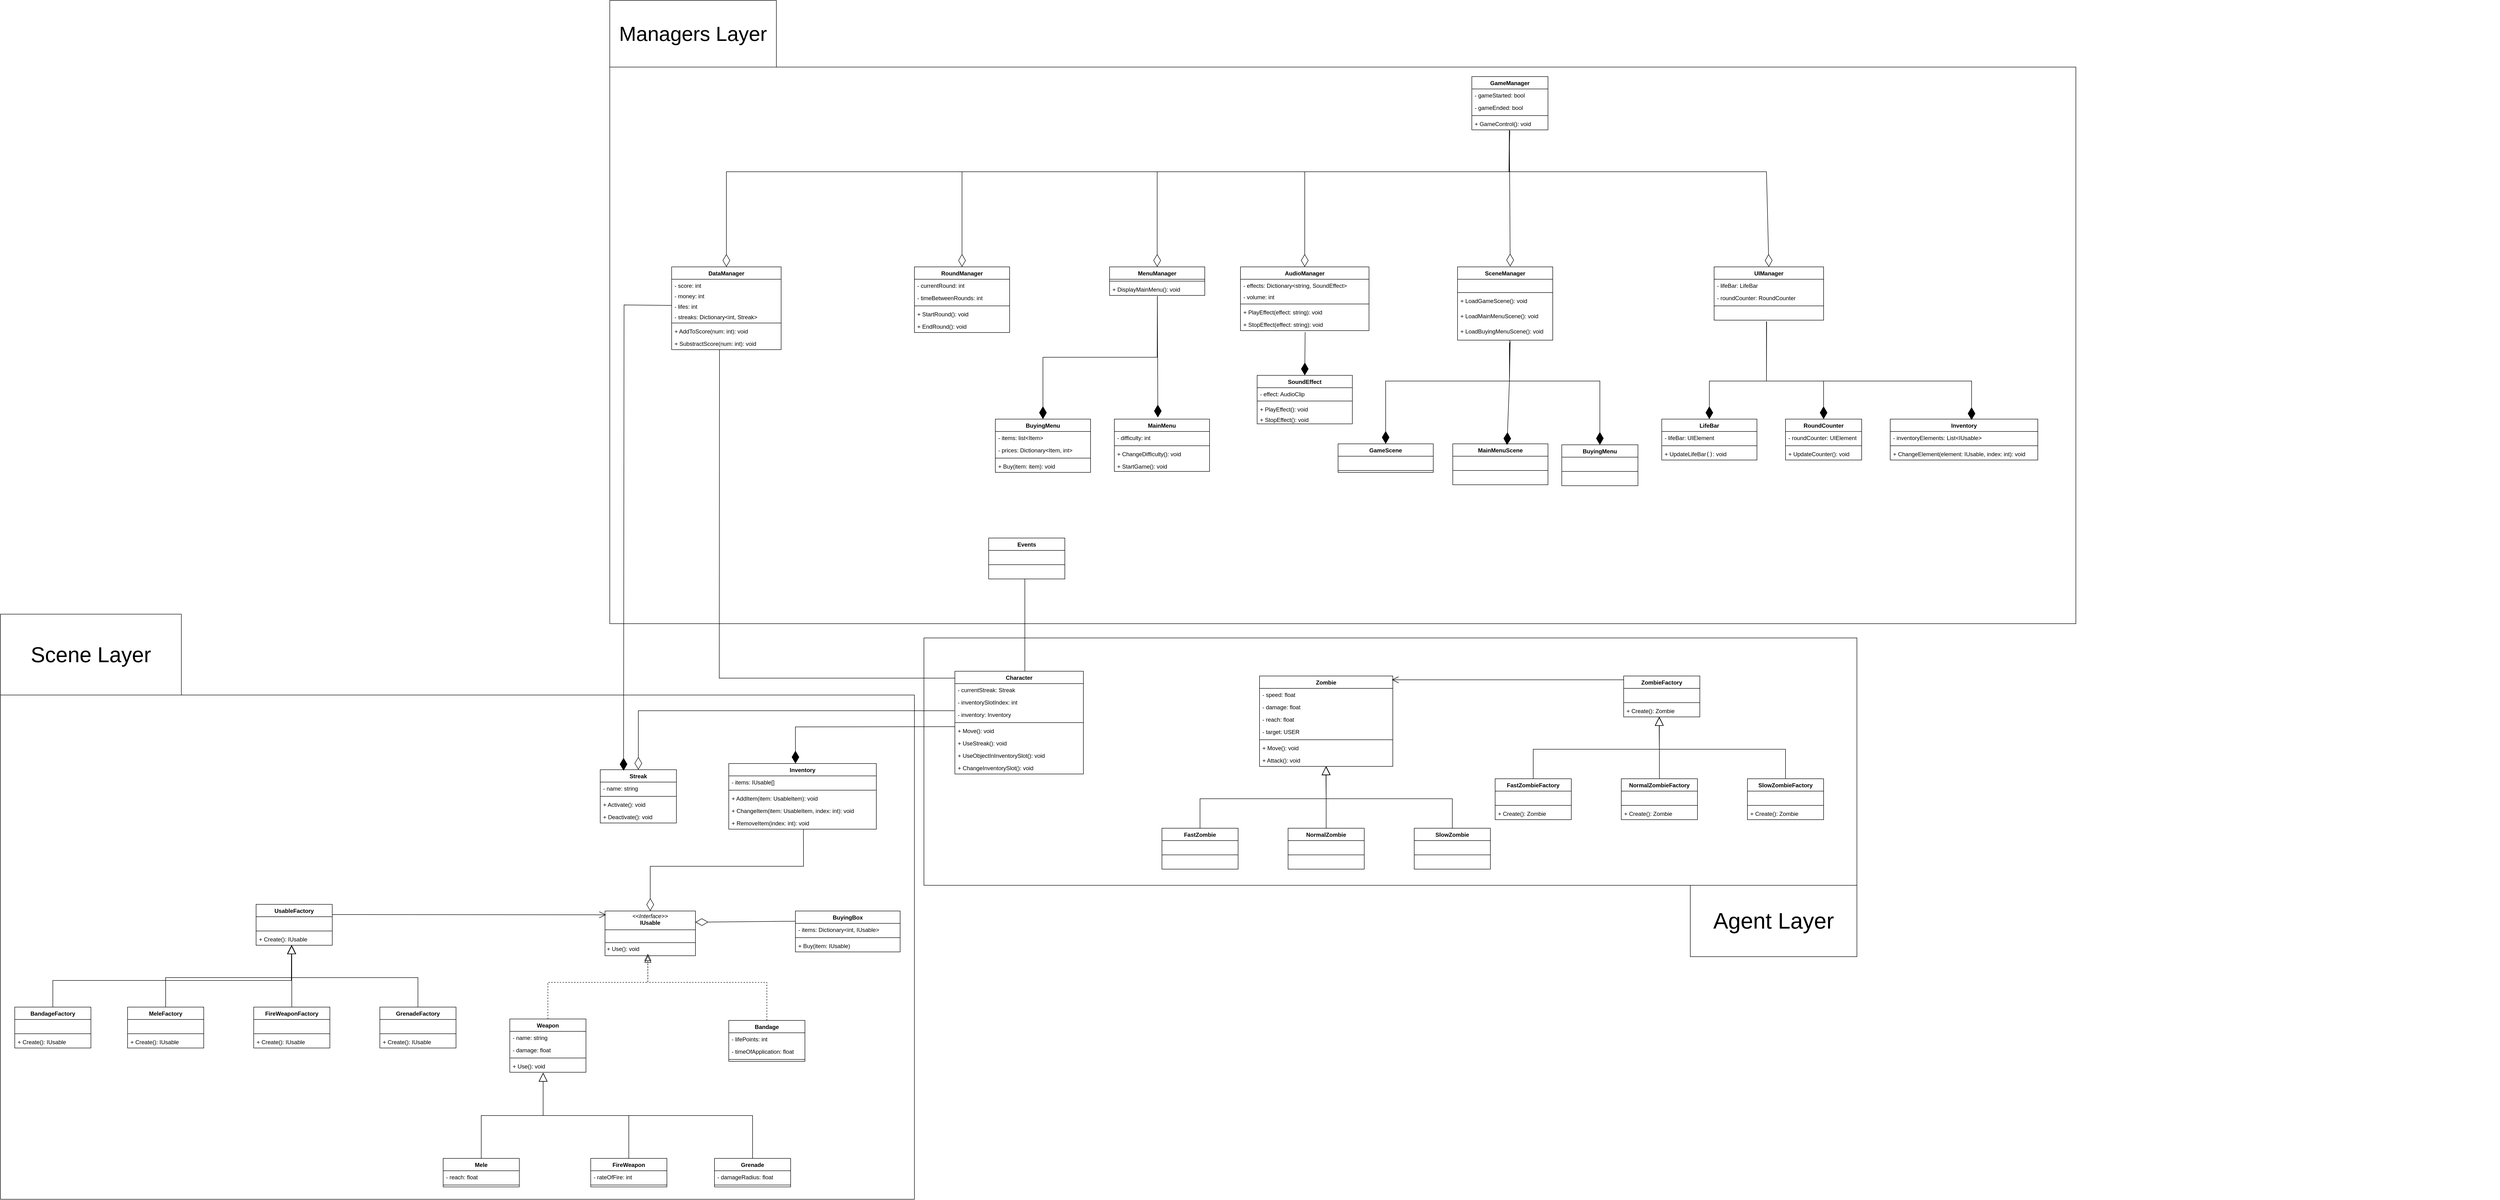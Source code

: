 <mxfile version="24.8.4" pages="2">
  <diagram name="Página-1" id="iKSjRhlMgt6dkSLMM57_">
    <mxGraphModel dx="7635" dy="4418" grid="1" gridSize="10" guides="1" tooltips="1" connect="1" arrows="1" fold="1" page="1" pageScale="1" pageWidth="827" pageHeight="1169" math="0" shadow="0">
      <root>
        <mxCell id="0" />
        <mxCell id="1" parent="0" />
        <mxCell id="2slCQSLHDQgjfuNDC_8N-24" value="MainMenuScene" style="swimlane;fontStyle=1;align=center;verticalAlign=top;childLayout=stackLayout;horizontal=1;startSize=26;horizontalStack=0;resizeParent=1;resizeParentMax=0;resizeLast=0;collapsible=1;marginBottom=0;whiteSpace=wrap;html=1;" parent="1" vertex="1">
          <mxGeometry x="-679" y="-1268" width="200" height="86" as="geometry" />
        </mxCell>
        <mxCell id="2slCQSLHDQgjfuNDC_8N-25" value="&amp;nbsp;" style="text;align=left;verticalAlign=top;spacingLeft=4;spacingRight=4;overflow=hidden;rotatable=0;points=[[0,0.5],[1,0.5]];portConstraint=eastwest;whiteSpace=wrap;html=1;" parent="2slCQSLHDQgjfuNDC_8N-24" vertex="1">
          <mxGeometry y="26" width="200" height="26" as="geometry" />
        </mxCell>
        <mxCell id="2slCQSLHDQgjfuNDC_8N-26" value="" style="line;strokeWidth=1;align=left;verticalAlign=middle;spacingTop=-1;spacingLeft=3;spacingRight=3;rotatable=0;labelPosition=right;points=[];portConstraint=eastwest;" parent="2slCQSLHDQgjfuNDC_8N-24" vertex="1">
          <mxGeometry y="52" width="200" height="8" as="geometry" />
        </mxCell>
        <mxCell id="2slCQSLHDQgjfuNDC_8N-27" value="&amp;nbsp;" style="text;align=left;verticalAlign=top;spacingLeft=4;spacingRight=4;overflow=hidden;rotatable=0;points=[[0,0.5],[1,0.5]];portConstraint=eastwest;whiteSpace=wrap;html=1;" parent="2slCQSLHDQgjfuNDC_8N-24" vertex="1">
          <mxGeometry y="60" width="200" height="26" as="geometry" />
        </mxCell>
        <mxCell id="2slCQSLHDQgjfuNDC_8N-43" value="Zombie" style="swimlane;fontStyle=1;align=center;verticalAlign=top;childLayout=stackLayout;horizontal=1;startSize=26;horizontalStack=0;resizeParent=1;resizeParentMax=0;resizeLast=0;collapsible=1;marginBottom=0;whiteSpace=wrap;html=1;" parent="1" vertex="1">
          <mxGeometry x="-1085" y="-780" width="280" height="190" as="geometry" />
        </mxCell>
        <mxCell id="2slCQSLHDQgjfuNDC_8N-46" value="- speed: float" style="text;strokeColor=none;fillColor=none;align=left;verticalAlign=top;spacingLeft=4;spacingRight=4;overflow=hidden;rotatable=0;points=[[0,0.5],[1,0.5]];portConstraint=eastwest;whiteSpace=wrap;html=1;" parent="2slCQSLHDQgjfuNDC_8N-43" vertex="1">
          <mxGeometry y="26" width="280" height="26" as="geometry" />
        </mxCell>
        <mxCell id="2slCQSLHDQgjfuNDC_8N-47" value="- damage: float" style="text;strokeColor=none;fillColor=none;align=left;verticalAlign=top;spacingLeft=4;spacingRight=4;overflow=hidden;rotatable=0;points=[[0,0.5],[1,0.5]];portConstraint=eastwest;whiteSpace=wrap;html=1;" parent="2slCQSLHDQgjfuNDC_8N-43" vertex="1">
          <mxGeometry y="52" width="280" height="26" as="geometry" />
        </mxCell>
        <mxCell id="8k2Pc5pUtuCXpaYMIEOF-83" value="- reach: float" style="text;strokeColor=none;fillColor=none;align=left;verticalAlign=top;spacingLeft=4;spacingRight=4;overflow=hidden;rotatable=0;points=[[0,0.5],[1,0.5]];portConstraint=eastwest;whiteSpace=wrap;html=1;" parent="2slCQSLHDQgjfuNDC_8N-43" vertex="1">
          <mxGeometry y="78" width="280" height="26" as="geometry" />
        </mxCell>
        <mxCell id="2slCQSLHDQgjfuNDC_8N-48" value="- target: USER" style="text;strokeColor=none;fillColor=none;align=left;verticalAlign=top;spacingLeft=4;spacingRight=4;overflow=hidden;rotatable=0;points=[[0,0.5],[1,0.5]];portConstraint=eastwest;whiteSpace=wrap;html=1;" parent="2slCQSLHDQgjfuNDC_8N-43" vertex="1">
          <mxGeometry y="104" width="280" height="26" as="geometry" />
        </mxCell>
        <mxCell id="2slCQSLHDQgjfuNDC_8N-49" value="" style="line;strokeWidth=1;fillColor=none;align=left;verticalAlign=middle;spacingTop=-1;spacingLeft=3;spacingRight=3;rotatable=0;labelPosition=right;points=[];portConstraint=eastwest;strokeColor=inherit;" parent="2slCQSLHDQgjfuNDC_8N-43" vertex="1">
          <mxGeometry y="130" width="280" height="8" as="geometry" />
        </mxCell>
        <mxCell id="2slCQSLHDQgjfuNDC_8N-50" value="+ Move(): void" style="text;strokeColor=none;fillColor=none;align=left;verticalAlign=top;spacingLeft=4;spacingRight=4;overflow=hidden;rotatable=0;points=[[0,0.5],[1,0.5]];portConstraint=eastwest;whiteSpace=wrap;html=1;" parent="2slCQSLHDQgjfuNDC_8N-43" vertex="1">
          <mxGeometry y="138" width="280" height="26" as="geometry" />
        </mxCell>
        <mxCell id="2slCQSLHDQgjfuNDC_8N-51" value="+ Attack(): void" style="text;strokeColor=none;fillColor=none;align=left;verticalAlign=top;spacingLeft=4;spacingRight=4;overflow=hidden;rotatable=0;points=[[0,0.5],[1,0.5]];portConstraint=eastwest;whiteSpace=wrap;html=1;" parent="2slCQSLHDQgjfuNDC_8N-43" vertex="1">
          <mxGeometry y="164" width="280" height="26" as="geometry" />
        </mxCell>
        <mxCell id="2slCQSLHDQgjfuNDC_8N-55" value="Character" style="swimlane;fontStyle=1;align=center;verticalAlign=top;childLayout=stackLayout;horizontal=1;startSize=26;horizontalStack=0;resizeParent=1;resizeParentMax=0;resizeLast=0;collapsible=1;marginBottom=0;whiteSpace=wrap;html=1;" parent="1" vertex="1">
          <mxGeometry x="-1725" y="-790" width="270" height="216" as="geometry" />
        </mxCell>
        <mxCell id="cXlB0_4ERz2xuSU3Jk94-81" value="" style="endArrow=none;html=1;edgeStyle=orthogonalEdgeStyle;rounded=0;entryX=0.469;entryY=1.021;entryDx=0;entryDy=0;entryPerimeter=0;" parent="2slCQSLHDQgjfuNDC_8N-55" target="cXlB0_4ERz2xuSU3Jk94-4" edge="1">
          <mxGeometry relative="1" as="geometry">
            <mxPoint x="135" as="sourcePoint" />
            <mxPoint x="165" y="-170" as="targetPoint" />
            <Array as="points">
              <mxPoint x="147" />
              <mxPoint x="147" y="-194" />
            </Array>
          </mxGeometry>
        </mxCell>
        <mxCell id="8k2Pc5pUtuCXpaYMIEOF-15" value="- currentStreak: Streak" style="text;strokeColor=none;fillColor=none;align=left;verticalAlign=top;spacingLeft=4;spacingRight=4;overflow=hidden;rotatable=0;points=[[0,0.5],[1,0.5]];portConstraint=eastwest;whiteSpace=wrap;html=1;" parent="2slCQSLHDQgjfuNDC_8N-55" vertex="1">
          <mxGeometry y="26" width="270" height="26" as="geometry" />
        </mxCell>
        <mxCell id="8k2Pc5pUtuCXpaYMIEOF-20" value="- inventorySlotIndex: int" style="text;strokeColor=none;fillColor=none;align=left;verticalAlign=top;spacingLeft=4;spacingRight=4;overflow=hidden;rotatable=0;points=[[0,0.5],[1,0.5]];portConstraint=eastwest;whiteSpace=wrap;html=1;" parent="2slCQSLHDQgjfuNDC_8N-55" vertex="1">
          <mxGeometry y="52" width="270" height="26" as="geometry" />
        </mxCell>
        <mxCell id="8k2Pc5pUtuCXpaYMIEOF-21" value="- inventory: Inventory" style="text;strokeColor=none;fillColor=none;align=left;verticalAlign=top;spacingLeft=4;spacingRight=4;overflow=hidden;rotatable=0;points=[[0,0.5],[1,0.5]];portConstraint=eastwest;whiteSpace=wrap;html=1;" parent="2slCQSLHDQgjfuNDC_8N-55" vertex="1">
          <mxGeometry y="78" width="270" height="26" as="geometry" />
        </mxCell>
        <mxCell id="2slCQSLHDQgjfuNDC_8N-61" value="" style="line;strokeWidth=1;fillColor=none;align=left;verticalAlign=middle;spacingTop=-1;spacingLeft=3;spacingRight=3;rotatable=0;labelPosition=right;points=[];portConstraint=eastwest;strokeColor=inherit;" parent="2slCQSLHDQgjfuNDC_8N-55" vertex="1">
          <mxGeometry y="104" width="270" height="8" as="geometry" />
        </mxCell>
        <mxCell id="2slCQSLHDQgjfuNDC_8N-62" value="+ Move(): void" style="text;strokeColor=none;fillColor=none;align=left;verticalAlign=top;spacingLeft=4;spacingRight=4;overflow=hidden;rotatable=0;points=[[0,0.5],[1,0.5]];portConstraint=eastwest;whiteSpace=wrap;html=1;" parent="2slCQSLHDQgjfuNDC_8N-55" vertex="1">
          <mxGeometry y="112" width="270" height="26" as="geometry" />
        </mxCell>
        <mxCell id="2slCQSLHDQgjfuNDC_8N-63" value="+ UseStreak(): void" style="text;strokeColor=none;fillColor=none;align=left;verticalAlign=top;spacingLeft=4;spacingRight=4;overflow=hidden;rotatable=0;points=[[0,0.5],[1,0.5]];portConstraint=eastwest;whiteSpace=wrap;html=1;" parent="2slCQSLHDQgjfuNDC_8N-55" vertex="1">
          <mxGeometry y="138" width="270" height="26" as="geometry" />
        </mxCell>
        <mxCell id="8k2Pc5pUtuCXpaYMIEOF-17" value="+ UseObjectInInventorySlot(): void" style="text;strokeColor=none;fillColor=none;align=left;verticalAlign=top;spacingLeft=4;spacingRight=4;overflow=hidden;rotatable=0;points=[[0,0.5],[1,0.5]];portConstraint=eastwest;whiteSpace=wrap;html=1;" parent="2slCQSLHDQgjfuNDC_8N-55" vertex="1">
          <mxGeometry y="164" width="270" height="26" as="geometry" />
        </mxCell>
        <mxCell id="8k2Pc5pUtuCXpaYMIEOF-19" value="+ ChangeInventorySlot(): void" style="text;strokeColor=none;fillColor=none;align=left;verticalAlign=top;spacingLeft=4;spacingRight=4;overflow=hidden;rotatable=0;points=[[0,0.5],[1,0.5]];portConstraint=eastwest;whiteSpace=wrap;html=1;" parent="2slCQSLHDQgjfuNDC_8N-55" vertex="1">
          <mxGeometry y="190" width="270" height="26" as="geometry" />
        </mxCell>
        <mxCell id="2slCQSLHDQgjfuNDC_8N-70" value="LifeBar" style="swimlane;fontStyle=1;align=center;verticalAlign=top;childLayout=stackLayout;horizontal=1;startSize=26;horizontalStack=0;resizeParent=1;resizeParentMax=0;resizeLast=0;collapsible=1;marginBottom=0;whiteSpace=wrap;html=1;" parent="1" vertex="1">
          <mxGeometry x="-240" y="-1320" width="200" height="86" as="geometry" />
        </mxCell>
        <mxCell id="2slCQSLHDQgjfuNDC_8N-71" value="- lifeBar: UIElement" style="text;align=left;verticalAlign=top;spacingLeft=4;spacingRight=4;overflow=hidden;rotatable=0;points=[[0,0.5],[1,0.5]];portConstraint=eastwest;whiteSpace=wrap;html=1;" parent="2slCQSLHDQgjfuNDC_8N-70" vertex="1">
          <mxGeometry y="26" width="200" height="26" as="geometry" />
        </mxCell>
        <mxCell id="2slCQSLHDQgjfuNDC_8N-75" value="" style="line;strokeWidth=1;align=left;verticalAlign=middle;spacingTop=-1;spacingLeft=3;spacingRight=3;rotatable=0;labelPosition=right;points=[];portConstraint=eastwest;" parent="2slCQSLHDQgjfuNDC_8N-70" vertex="1">
          <mxGeometry y="52" width="200" height="8" as="geometry" />
        </mxCell>
        <mxCell id="2slCQSLHDQgjfuNDC_8N-77" value="+ UpdateLifeBar&lt;code&gt;()&lt;/code&gt;: void&lt;div&gt;&lt;br&gt;&lt;/div&gt;" style="text;align=left;verticalAlign=top;spacingLeft=4;spacingRight=4;overflow=hidden;rotatable=0;points=[[0,0.5],[1,0.5]];portConstraint=eastwest;whiteSpace=wrap;html=1;" parent="2slCQSLHDQgjfuNDC_8N-70" vertex="1">
          <mxGeometry y="60" width="200" height="26" as="geometry" />
        </mxCell>
        <mxCell id="2slCQSLHDQgjfuNDC_8N-114" value="SceneManager" style="swimlane;fontStyle=1;align=center;verticalAlign=top;childLayout=stackLayout;horizontal=1;startSize=26;horizontalStack=0;resizeParent=1;resizeParentMax=0;resizeLast=0;collapsible=1;marginBottom=0;whiteSpace=wrap;html=1;" parent="1" vertex="1">
          <mxGeometry x="-669" y="-1640" width="200" height="154" as="geometry" />
        </mxCell>
        <mxCell id="2slCQSLHDQgjfuNDC_8N-115" value="&amp;nbsp;" style="text;align=left;verticalAlign=top;spacingLeft=4;spacingRight=4;overflow=hidden;rotatable=0;points=[[0,0.5],[1,0.5]];portConstraint=eastwest;whiteSpace=wrap;html=1;" parent="2slCQSLHDQgjfuNDC_8N-114" vertex="1">
          <mxGeometry y="26" width="200" height="24" as="geometry" />
        </mxCell>
        <mxCell id="2slCQSLHDQgjfuNDC_8N-116" value="" style="line;strokeWidth=1;align=left;verticalAlign=middle;spacingTop=-1;spacingLeft=3;spacingRight=3;rotatable=0;labelPosition=right;points=[];portConstraint=eastwest;" parent="2slCQSLHDQgjfuNDC_8N-114" vertex="1">
          <mxGeometry y="50" width="200" height="8" as="geometry" />
        </mxCell>
        <mxCell id="2slCQSLHDQgjfuNDC_8N-118" value="+ LoadGameScene(): void" style="text;align=left;verticalAlign=top;spacingLeft=4;spacingRight=4;overflow=hidden;rotatable=0;points=[[0,0.5],[1,0.5]];portConstraint=eastwest;whiteSpace=wrap;html=1;" parent="2slCQSLHDQgjfuNDC_8N-114" vertex="1">
          <mxGeometry y="58" width="200" height="32" as="geometry" />
        </mxCell>
        <mxCell id="8k2Pc5pUtuCXpaYMIEOF-2" value="+ LoadMainMenuScene(): void" style="text;align=left;verticalAlign=top;spacingLeft=4;spacingRight=4;overflow=hidden;rotatable=0;points=[[0,0.5],[1,0.5]];portConstraint=eastwest;whiteSpace=wrap;html=1;" parent="2slCQSLHDQgjfuNDC_8N-114" vertex="1">
          <mxGeometry y="90" width="200" height="32" as="geometry" />
        </mxCell>
        <mxCell id="8k2Pc5pUtuCXpaYMIEOF-3" value="+ LoadBuyingMenuScene(): void" style="text;align=left;verticalAlign=top;spacingLeft=4;spacingRight=4;overflow=hidden;rotatable=0;points=[[0,0.5],[1,0.5]];portConstraint=eastwest;whiteSpace=wrap;html=1;" parent="2slCQSLHDQgjfuNDC_8N-114" vertex="1">
          <mxGeometry y="122" width="200" height="32" as="geometry" />
        </mxCell>
        <mxCell id="2slCQSLHDQgjfuNDC_8N-121" value="AudioManager" style="swimlane;fontStyle=1;align=center;verticalAlign=top;childLayout=stackLayout;horizontal=1;startSize=26;horizontalStack=0;resizeParent=1;resizeParentMax=0;resizeLast=0;collapsible=1;marginBottom=0;whiteSpace=wrap;html=1;" parent="1" vertex="1">
          <mxGeometry x="-1125" y="-1640" width="270" height="134" as="geometry" />
        </mxCell>
        <mxCell id="2slCQSLHDQgjfuNDC_8N-123" value="- effects: Dictionary&amp;lt;string, SoundEffect&amp;gt;" style="text;align=left;verticalAlign=top;spacingLeft=4;spacingRight=4;overflow=hidden;rotatable=0;points=[[0,0.5],[1,0.5]];portConstraint=eastwest;whiteSpace=wrap;html=1;" parent="2slCQSLHDQgjfuNDC_8N-121" vertex="1">
          <mxGeometry y="26" width="270" height="24" as="geometry" />
        </mxCell>
        <mxCell id="2slCQSLHDQgjfuNDC_8N-124" value="- volume: int" style="text;align=left;verticalAlign=top;spacingLeft=4;spacingRight=4;overflow=hidden;rotatable=0;points=[[0,0.5],[1,0.5]];portConstraint=eastwest;whiteSpace=wrap;html=1;" parent="2slCQSLHDQgjfuNDC_8N-121" vertex="1">
          <mxGeometry y="50" width="270" height="24" as="geometry" />
        </mxCell>
        <mxCell id="2slCQSLHDQgjfuNDC_8N-125" value="" style="line;strokeWidth=1;align=left;verticalAlign=middle;spacingTop=-1;spacingLeft=3;spacingRight=3;rotatable=0;labelPosition=right;points=[];portConstraint=eastwest;" parent="2slCQSLHDQgjfuNDC_8N-121" vertex="1">
          <mxGeometry y="74" width="270" height="8" as="geometry" />
        </mxCell>
        <mxCell id="2slCQSLHDQgjfuNDC_8N-128" value="+ PlayEffect(effect: string): void" style="text;align=left;verticalAlign=top;spacingLeft=4;spacingRight=4;overflow=hidden;rotatable=0;points=[[0,0.5],[1,0.5]];portConstraint=eastwest;whiteSpace=wrap;html=1;" parent="2slCQSLHDQgjfuNDC_8N-121" vertex="1">
          <mxGeometry y="82" width="270" height="26" as="geometry" />
        </mxCell>
        <mxCell id="2slCQSLHDQgjfuNDC_8N-129" value="+ StopEffect(effect: string): void" style="text;align=left;verticalAlign=top;spacingLeft=4;spacingRight=4;overflow=hidden;rotatable=0;points=[[0,0.5],[1,0.5]];portConstraint=eastwest;whiteSpace=wrap;html=1;" parent="2slCQSLHDQgjfuNDC_8N-121" vertex="1">
          <mxGeometry y="108" width="270" height="26" as="geometry" />
        </mxCell>
        <mxCell id="2slCQSLHDQgjfuNDC_8N-135" value="MainMenu" style="swimlane;fontStyle=1;align=center;verticalAlign=top;childLayout=stackLayout;horizontal=1;startSize=26;horizontalStack=0;resizeParent=1;resizeParentMax=0;resizeLast=0;collapsible=1;marginBottom=0;whiteSpace=wrap;html=1;" parent="1" vertex="1">
          <mxGeometry x="-1390" y="-1320" width="200" height="110" as="geometry" />
        </mxCell>
        <mxCell id="2slCQSLHDQgjfuNDC_8N-136" value="- difficulty: int" style="text;align=left;verticalAlign=top;spacingLeft=4;spacingRight=4;overflow=hidden;rotatable=0;points=[[0,0.5],[1,0.5]];portConstraint=eastwest;whiteSpace=wrap;html=1;" parent="2slCQSLHDQgjfuNDC_8N-135" vertex="1">
          <mxGeometry y="26" width="200" height="26" as="geometry" />
        </mxCell>
        <mxCell id="2slCQSLHDQgjfuNDC_8N-137" value="" style="line;strokeWidth=1;align=left;verticalAlign=middle;spacingTop=-1;spacingLeft=3;spacingRight=3;rotatable=0;labelPosition=right;points=[];portConstraint=eastwest;" parent="2slCQSLHDQgjfuNDC_8N-135" vertex="1">
          <mxGeometry y="52" width="200" height="8" as="geometry" />
        </mxCell>
        <mxCell id="2slCQSLHDQgjfuNDC_8N-138" value="+ ChangeDifficulty(): void" style="text;align=left;verticalAlign=top;spacingLeft=4;spacingRight=4;overflow=hidden;rotatable=0;points=[[0,0.5],[1,0.5]];portConstraint=eastwest;whiteSpace=wrap;html=1;" parent="2slCQSLHDQgjfuNDC_8N-135" vertex="1">
          <mxGeometry y="60" width="200" height="26" as="geometry" />
        </mxCell>
        <mxCell id="2slCQSLHDQgjfuNDC_8N-139" value="+ StartGame(): void" style="text;align=left;verticalAlign=top;spacingLeft=4;spacingRight=4;overflow=hidden;rotatable=0;points=[[0,0.5],[1,0.5]];portConstraint=eastwest;whiteSpace=wrap;html=1;" parent="2slCQSLHDQgjfuNDC_8N-135" vertex="1">
          <mxGeometry y="86" width="200" height="24" as="geometry" />
        </mxCell>
        <mxCell id="2slCQSLHDQgjfuNDC_8N-141" value="GameScene" style="swimlane;fontStyle=1;align=center;verticalAlign=top;childLayout=stackLayout;horizontal=1;startSize=26;horizontalStack=0;resizeParent=1;resizeParentMax=0;resizeLast=0;collapsible=1;marginBottom=0;whiteSpace=wrap;html=1;" parent="1" vertex="1">
          <mxGeometry x="-920" y="-1268" width="200" height="60" as="geometry" />
        </mxCell>
        <mxCell id="2slCQSLHDQgjfuNDC_8N-142" value="&amp;nbsp;" style="text;align=left;verticalAlign=top;spacingLeft=4;spacingRight=4;overflow=hidden;rotatable=0;points=[[0,0.5],[1,0.5]];portConstraint=eastwest;whiteSpace=wrap;html=1;" parent="2slCQSLHDQgjfuNDC_8N-141" vertex="1">
          <mxGeometry y="26" width="200" height="26" as="geometry" />
        </mxCell>
        <mxCell id="2slCQSLHDQgjfuNDC_8N-143" value="" style="line;strokeWidth=1;align=left;verticalAlign=middle;spacingTop=-1;spacingLeft=3;spacingRight=3;rotatable=0;labelPosition=right;points=[];portConstraint=eastwest;" parent="2slCQSLHDQgjfuNDC_8N-141" vertex="1">
          <mxGeometry y="52" width="200" height="8" as="geometry" />
        </mxCell>
        <mxCell id="2slCQSLHDQgjfuNDC_8N-222" value="" style="endArrow=diamondThin;endFill=1;endSize=24;html=1;rounded=0;exitX=0.502;exitY=1.052;exitDx=0;exitDy=0;exitPerimeter=0;entryX=0.457;entryY=-0.032;entryDx=0;entryDy=0;entryPerimeter=0;" parent="1" source="2slCQSLHDQgjfuNDC_8N-247" target="2slCQSLHDQgjfuNDC_8N-135" edge="1">
          <mxGeometry width="160" relative="1" as="geometry">
            <mxPoint x="-1298.8" y="-1556.548" as="sourcePoint" />
            <mxPoint x="-1830" y="-1220" as="targetPoint" />
          </mxGeometry>
        </mxCell>
        <mxCell id="2slCQSLHDQgjfuNDC_8N-223" value="" style="endArrow=diamondThin;endFill=1;endSize=24;html=1;rounded=0;entryX=0.5;entryY=0;entryDx=0;entryDy=0;exitX=0.503;exitY=1.115;exitDx=0;exitDy=0;exitPerimeter=0;" parent="1" source="2slCQSLHDQgjfuNDC_8N-129" target="2slCQSLHDQgjfuNDC_8N-258" edge="1">
          <mxGeometry width="160" relative="1" as="geometry">
            <mxPoint x="-993" y="-1437" as="sourcePoint" />
            <mxPoint x="-990" y="-1320" as="targetPoint" />
          </mxGeometry>
        </mxCell>
        <mxCell id="2slCQSLHDQgjfuNDC_8N-224" value="" style="endArrow=diamondThin;endFill=1;endSize=24;html=1;rounded=0;exitX=0.553;exitY=1.068;exitDx=0;exitDy=0;exitPerimeter=0;entryX=0.5;entryY=0;entryDx=0;entryDy=0;" parent="1" source="8k2Pc5pUtuCXpaYMIEOF-3" target="2slCQSLHDQgjfuNDC_8N-141" edge="1">
          <mxGeometry width="160" relative="1" as="geometry">
            <mxPoint x="-561" y="-1533.584" as="sourcePoint" />
            <mxPoint x="-220" y="-1390" as="targetPoint" />
            <Array as="points">
              <mxPoint x="-560" y="-1400" />
              <mxPoint x="-820" y="-1400" />
            </Array>
          </mxGeometry>
        </mxCell>
        <mxCell id="2slCQSLHDQgjfuNDC_8N-225" value="" style="endArrow=diamondThin;endFill=1;endSize=24;html=1;rounded=0;entryX=0.57;entryY=0.027;entryDx=0;entryDy=0;entryPerimeter=0;" parent="1" target="2slCQSLHDQgjfuNDC_8N-24" edge="1">
          <mxGeometry width="160" relative="1" as="geometry">
            <mxPoint x="-560" y="-1480" as="sourcePoint" />
            <mxPoint x="-680" y="-1230" as="targetPoint" />
            <Array as="points">
              <mxPoint x="-560" y="-1400" />
            </Array>
          </mxGeometry>
        </mxCell>
        <mxCell id="2slCQSLHDQgjfuNDC_8N-226" value="" style="endArrow=diamondThin;endFill=1;endSize=24;html=1;rounded=0;exitX=0.478;exitY=1.094;exitDx=0;exitDy=0;exitPerimeter=0;entryX=0.5;entryY=0;entryDx=0;entryDy=0;" parent="1" source="2slCQSLHDQgjfuNDC_8N-272" target="2slCQSLHDQgjfuNDC_8N-70" edge="1">
          <mxGeometry width="160" relative="1" as="geometry">
            <mxPoint x="-15.46" y="-1449.246" as="sourcePoint" />
            <mxPoint x="-144" y="-1208" as="targetPoint" />
            <Array as="points">
              <mxPoint x="-20" y="-1400" />
              <mxPoint x="-140" y="-1400" />
            </Array>
          </mxGeometry>
        </mxCell>
        <mxCell id="2slCQSLHDQgjfuNDC_8N-227" value="" style="endArrow=diamondThin;endFill=1;endSize=24;html=1;rounded=0;exitX=0.48;exitY=1.112;exitDx=0;exitDy=0;exitPerimeter=0;entryX=0.5;entryY=0;entryDx=0;entryDy=0;" parent="1" source="2slCQSLHDQgjfuNDC_8N-272" target="2slCQSLHDQgjfuNDC_8N-275" edge="1">
          <mxGeometry width="160" relative="1" as="geometry">
            <mxPoint x="-19.14" y="-1471.814" as="sourcePoint" />
            <mxPoint x="100" y="-1320" as="targetPoint" />
            <Array as="points">
              <mxPoint x="-20" y="-1400" />
              <mxPoint x="100" y="-1400" />
            </Array>
          </mxGeometry>
        </mxCell>
        <mxCell id="2slCQSLHDQgjfuNDC_8N-230" value="&amp;nbsp;" style="text;strokeColor=none;fillColor=none;align=left;verticalAlign=top;spacingLeft=4;spacingRight=4;overflow=hidden;rotatable=0;points=[[0,0.5],[1,0.5]];portConstraint=eastwest;whiteSpace=wrap;html=1;" parent="1" vertex="1">
          <mxGeometry x="1290" y="-1136" width="230" height="26" as="geometry" />
        </mxCell>
        <mxCell id="2slCQSLHDQgjfuNDC_8N-233" value="" style="endArrow=diamondThin;endFill=0;endSize=24;html=1;rounded=0;exitX=0.493;exitY=1.011;exitDx=0;exitDy=0;exitPerimeter=0;entryX=0.5;entryY=0;entryDx=0;entryDy=0;" parent="1" source="2slCQSLHDQgjfuNDC_8N-284" target="2slCQSLHDQgjfuNDC_8N-250" edge="1">
          <mxGeometry width="160" relative="1" as="geometry">
            <mxPoint x="-561.2" y="-1919.752" as="sourcePoint" />
            <mxPoint x="-1710" y="-1640" as="targetPoint" />
            <Array as="points">
              <mxPoint x="-560" y="-1840" />
              <mxPoint x="-1710" y="-1840" />
            </Array>
          </mxGeometry>
        </mxCell>
        <mxCell id="2slCQSLHDQgjfuNDC_8N-234" value="" style="endArrow=diamondThin;endFill=0;endSize=24;html=1;rounded=0;exitX=0.493;exitY=0.997;exitDx=0;exitDy=0;exitPerimeter=0;entryX=0.5;entryY=0;entryDx=0;entryDy=0;" parent="1" source="2slCQSLHDQgjfuNDC_8N-284" target="2slCQSLHDQgjfuNDC_8N-242" edge="1">
          <mxGeometry width="160" relative="1" as="geometry">
            <mxPoint x="-560.8" y="-1919.442" as="sourcePoint" />
            <mxPoint x="-1300" y="-1640" as="targetPoint" />
            <Array as="points">
              <mxPoint x="-561" y="-1840" />
              <mxPoint x="-1300" y="-1840" />
            </Array>
          </mxGeometry>
        </mxCell>
        <mxCell id="2slCQSLHDQgjfuNDC_8N-235" value="" style="endArrow=diamondThin;endFill=0;endSize=24;html=1;rounded=0;exitX=0.494;exitY=1.015;exitDx=0;exitDy=0;exitPerimeter=0;entryX=0.5;entryY=0;entryDx=0;entryDy=0;" parent="1" source="2slCQSLHDQgjfuNDC_8N-284" target="2slCQSLHDQgjfuNDC_8N-121" edge="1">
          <mxGeometry width="160" relative="1" as="geometry">
            <mxPoint x="-560.8" y="-1919.442" as="sourcePoint" />
            <mxPoint x="-991" y="-1460" as="targetPoint" />
            <Array as="points">
              <mxPoint x="-560" y="-1840" />
              <mxPoint x="-990" y="-1840" />
            </Array>
          </mxGeometry>
        </mxCell>
        <mxCell id="2slCQSLHDQgjfuNDC_8N-236" value="" style="endArrow=diamondThin;endFill=0;endSize=24;html=1;rounded=0;exitX=0.493;exitY=1.011;exitDx=0;exitDy=0;exitPerimeter=0;entryX=0.553;entryY=-0.005;entryDx=0;entryDy=0;entryPerimeter=0;" parent="1" source="2slCQSLHDQgjfuNDC_8N-284" target="2slCQSLHDQgjfuNDC_8N-114" edge="1">
          <mxGeometry width="160" relative="1" as="geometry">
            <mxPoint x="-561" y="-1918.512" as="sourcePoint" />
            <mxPoint x="-530" y="-1540" as="targetPoint" />
          </mxGeometry>
        </mxCell>
        <mxCell id="2slCQSLHDQgjfuNDC_8N-237" value="" style="endArrow=diamondThin;endFill=0;endSize=24;html=1;rounded=0;exitX=0.493;exitY=1.001;exitDx=0;exitDy=0;exitPerimeter=0;entryX=0.5;entryY=0;entryDx=0;entryDy=0;" parent="1" source="2slCQSLHDQgjfuNDC_8N-284" target="2slCQSLHDQgjfuNDC_8N-267" edge="1">
          <mxGeometry width="160" relative="1" as="geometry">
            <mxPoint x="-560.8" y="-1919.442" as="sourcePoint" />
            <mxPoint x="-20" y="-1640" as="targetPoint" />
            <Array as="points">
              <mxPoint x="-560" y="-1840" />
              <mxPoint x="-20" y="-1840" />
            </Array>
          </mxGeometry>
        </mxCell>
        <mxCell id="2slCQSLHDQgjfuNDC_8N-242" value="MenuManager" style="swimlane;fontStyle=1;align=center;verticalAlign=top;childLayout=stackLayout;horizontal=1;startSize=26;horizontalStack=0;resizeParent=1;resizeParentMax=0;resizeLast=0;collapsible=1;marginBottom=0;whiteSpace=wrap;html=1;" parent="1" vertex="1">
          <mxGeometry x="-1400" y="-1640" width="200" height="60" as="geometry" />
        </mxCell>
        <mxCell id="2slCQSLHDQgjfuNDC_8N-246" value="" style="line;strokeWidth=1;align=left;verticalAlign=middle;spacingTop=-1;spacingLeft=3;spacingRight=3;rotatable=0;labelPosition=right;points=[];portConstraint=eastwest;" parent="2slCQSLHDQgjfuNDC_8N-242" vertex="1">
          <mxGeometry y="26" width="200" height="8" as="geometry" />
        </mxCell>
        <mxCell id="2slCQSLHDQgjfuNDC_8N-247" value="+ DisplayMainMenu(): void" style="text;align=left;verticalAlign=top;spacingLeft=4;spacingRight=4;overflow=hidden;rotatable=0;points=[[0,0.5],[1,0.5]];portConstraint=eastwest;whiteSpace=wrap;html=1;" parent="2slCQSLHDQgjfuNDC_8N-242" vertex="1">
          <mxGeometry y="34" width="200" height="26" as="geometry" />
        </mxCell>
        <mxCell id="2slCQSLHDQgjfuNDC_8N-250" value="RoundManager" style="swimlane;fontStyle=1;align=center;verticalAlign=top;childLayout=stackLayout;horizontal=1;startSize=26;horizontalStack=0;resizeParent=1;resizeParentMax=0;resizeLast=0;collapsible=1;marginBottom=0;whiteSpace=wrap;html=1;" parent="1" vertex="1">
          <mxGeometry x="-1810" y="-1640" width="200" height="138" as="geometry" />
        </mxCell>
        <mxCell id="2slCQSLHDQgjfuNDC_8N-251" value="- currentRound: int" style="text;align=left;verticalAlign=top;spacingLeft=4;spacingRight=4;overflow=hidden;rotatable=0;points=[[0,0.5],[1,0.5]];portConstraint=eastwest;whiteSpace=wrap;html=1;" parent="2slCQSLHDQgjfuNDC_8N-250" vertex="1">
          <mxGeometry y="26" width="200" height="26" as="geometry" />
        </mxCell>
        <mxCell id="2slCQSLHDQgjfuNDC_8N-252" value="- timeBetweenRounds: int" style="text;align=left;verticalAlign=top;spacingLeft=4;spacingRight=4;overflow=hidden;rotatable=0;points=[[0,0.5],[1,0.5]];portConstraint=eastwest;whiteSpace=wrap;html=1;" parent="2slCQSLHDQgjfuNDC_8N-250" vertex="1">
          <mxGeometry y="52" width="200" height="26" as="geometry" />
        </mxCell>
        <mxCell id="2slCQSLHDQgjfuNDC_8N-254" value="" style="line;strokeWidth=1;align=left;verticalAlign=middle;spacingTop=-1;spacingLeft=3;spacingRight=3;rotatable=0;labelPosition=right;points=[];portConstraint=eastwest;" parent="2slCQSLHDQgjfuNDC_8N-250" vertex="1">
          <mxGeometry y="78" width="200" height="8" as="geometry" />
        </mxCell>
        <mxCell id="2slCQSLHDQgjfuNDC_8N-255" value="+ StartRound(): void" style="text;align=left;verticalAlign=top;spacingLeft=4;spacingRight=4;overflow=hidden;rotatable=0;points=[[0,0.5],[1,0.5]];portConstraint=eastwest;whiteSpace=wrap;html=1;" parent="2slCQSLHDQgjfuNDC_8N-250" vertex="1">
          <mxGeometry y="86" width="200" height="26" as="geometry" />
        </mxCell>
        <mxCell id="2slCQSLHDQgjfuNDC_8N-256" value="+ EndRound(): void" style="text;align=left;verticalAlign=top;spacingLeft=4;spacingRight=4;overflow=hidden;rotatable=0;points=[[0,0.5],[1,0.5]];portConstraint=eastwest;whiteSpace=wrap;html=1;" parent="2slCQSLHDQgjfuNDC_8N-250" vertex="1">
          <mxGeometry y="112" width="200" height="26" as="geometry" />
        </mxCell>
        <mxCell id="2slCQSLHDQgjfuNDC_8N-258" value="SoundEffect" style="swimlane;fontStyle=1;align=center;verticalAlign=top;childLayout=stackLayout;horizontal=1;startSize=26;horizontalStack=0;resizeParent=1;resizeParentMax=0;resizeLast=0;collapsible=1;marginBottom=0;whiteSpace=wrap;html=1;" parent="1" vertex="1">
          <mxGeometry x="-1090" y="-1412" width="200" height="102" as="geometry" />
        </mxCell>
        <mxCell id="2slCQSLHDQgjfuNDC_8N-259" value="- effect: AudioClip" style="text;align=left;verticalAlign=top;spacingLeft=4;spacingRight=4;overflow=hidden;rotatable=0;points=[[0,0.5],[1,0.5]];portConstraint=eastwest;whiteSpace=wrap;html=1;" parent="2slCQSLHDQgjfuNDC_8N-258" vertex="1">
          <mxGeometry y="26" width="200" height="24" as="geometry" />
        </mxCell>
        <mxCell id="2slCQSLHDQgjfuNDC_8N-262" value="" style="line;strokeWidth=1;align=left;verticalAlign=middle;spacingTop=-1;spacingLeft=3;spacingRight=3;rotatable=0;labelPosition=right;points=[];portConstraint=eastwest;" parent="2slCQSLHDQgjfuNDC_8N-258" vertex="1">
          <mxGeometry y="50" width="200" height="8" as="geometry" />
        </mxCell>
        <mxCell id="2slCQSLHDQgjfuNDC_8N-263" value="+ PlayEffect(): void" style="text;align=left;verticalAlign=top;spacingLeft=4;spacingRight=4;overflow=hidden;rotatable=0;points=[[0,0.5],[1,0.5]];portConstraint=eastwest;whiteSpace=wrap;html=1;" parent="2slCQSLHDQgjfuNDC_8N-258" vertex="1">
          <mxGeometry y="58" width="200" height="22" as="geometry" />
        </mxCell>
        <mxCell id="2slCQSLHDQgjfuNDC_8N-264" value="+ StopEffect(): void" style="text;align=left;verticalAlign=top;spacingLeft=4;spacingRight=4;overflow=hidden;rotatable=0;points=[[0,0.5],[1,0.5]];portConstraint=eastwest;whiteSpace=wrap;html=1;" parent="2slCQSLHDQgjfuNDC_8N-258" vertex="1">
          <mxGeometry y="80" width="200" height="22" as="geometry" />
        </mxCell>
        <mxCell id="2slCQSLHDQgjfuNDC_8N-267" value="UIManager" style="swimlane;fontStyle=1;align=center;verticalAlign=top;childLayout=stackLayout;horizontal=1;startSize=26;horizontalStack=0;resizeParent=1;resizeParentMax=0;resizeLast=0;collapsible=1;marginBottom=0;whiteSpace=wrap;html=1;" parent="1" vertex="1">
          <mxGeometry x="-130" y="-1640" width="230" height="112" as="geometry" />
        </mxCell>
        <mxCell id="2slCQSLHDQgjfuNDC_8N-268" value="- lifeBar: LifeBar" style="text;align=left;verticalAlign=top;spacingLeft=4;spacingRight=4;overflow=hidden;rotatable=0;points=[[0,0.5],[1,0.5]];portConstraint=eastwest;whiteSpace=wrap;html=1;" parent="2slCQSLHDQgjfuNDC_8N-267" vertex="1">
          <mxGeometry y="26" width="230" height="26" as="geometry" />
        </mxCell>
        <mxCell id="2slCQSLHDQgjfuNDC_8N-269" value="- roundCounter: RoundCounter" style="text;align=left;verticalAlign=top;spacingLeft=4;spacingRight=4;overflow=hidden;rotatable=0;points=[[0,0.5],[1,0.5]];portConstraint=eastwest;whiteSpace=wrap;html=1;" parent="2slCQSLHDQgjfuNDC_8N-267" vertex="1">
          <mxGeometry y="52" width="230" height="26" as="geometry" />
        </mxCell>
        <mxCell id="2slCQSLHDQgjfuNDC_8N-271" value="" style="line;strokeWidth=1;align=left;verticalAlign=middle;spacingTop=-1;spacingLeft=3;spacingRight=3;rotatable=0;labelPosition=right;points=[];portConstraint=eastwest;" parent="2slCQSLHDQgjfuNDC_8N-267" vertex="1">
          <mxGeometry y="78" width="230" height="8" as="geometry" />
        </mxCell>
        <mxCell id="2slCQSLHDQgjfuNDC_8N-272" value="&amp;nbsp;" style="text;align=left;verticalAlign=top;spacingLeft=4;spacingRight=4;overflow=hidden;rotatable=0;points=[[0,0.5],[1,0.5]];portConstraint=eastwest;whiteSpace=wrap;html=1;" parent="2slCQSLHDQgjfuNDC_8N-267" vertex="1">
          <mxGeometry y="86" width="230" height="26" as="geometry" />
        </mxCell>
        <mxCell id="2slCQSLHDQgjfuNDC_8N-275" value="RoundCounter" style="swimlane;fontStyle=1;align=center;verticalAlign=top;childLayout=stackLayout;horizontal=1;startSize=26;horizontalStack=0;resizeParent=1;resizeParentMax=0;resizeLast=0;collapsible=1;marginBottom=0;whiteSpace=wrap;html=1;" parent="1" vertex="1">
          <mxGeometry x="20" y="-1320" width="160" height="86" as="geometry" />
        </mxCell>
        <mxCell id="2slCQSLHDQgjfuNDC_8N-276" value="- roundCounter: UIElement" style="text;align=left;verticalAlign=top;spacingLeft=4;spacingRight=4;overflow=hidden;rotatable=0;points=[[0,0.5],[1,0.5]];portConstraint=eastwest;whiteSpace=wrap;html=1;" parent="2slCQSLHDQgjfuNDC_8N-275" vertex="1">
          <mxGeometry y="26" width="160" height="26" as="geometry" />
        </mxCell>
        <mxCell id="2slCQSLHDQgjfuNDC_8N-277" value="" style="line;strokeWidth=1;align=left;verticalAlign=middle;spacingTop=-1;spacingLeft=3;spacingRight=3;rotatable=0;labelPosition=right;points=[];portConstraint=eastwest;" parent="2slCQSLHDQgjfuNDC_8N-275" vertex="1">
          <mxGeometry y="52" width="160" height="8" as="geometry" />
        </mxCell>
        <mxCell id="2slCQSLHDQgjfuNDC_8N-278" value="+ UpdateCounter(): void" style="text;align=left;verticalAlign=top;spacingLeft=4;spacingRight=4;overflow=hidden;rotatable=0;points=[[0,0.5],[1,0.5]];portConstraint=eastwest;whiteSpace=wrap;html=1;" parent="2slCQSLHDQgjfuNDC_8N-275" vertex="1">
          <mxGeometry y="60" width="160" height="26" as="geometry" />
        </mxCell>
        <mxCell id="2slCQSLHDQgjfuNDC_8N-280" value="GameManager" style="swimlane;fontStyle=1;align=center;verticalAlign=top;childLayout=stackLayout;horizontal=1;startSize=26;horizontalStack=0;resizeParent=1;resizeParentMax=0;resizeLast=0;collapsible=1;marginBottom=0;whiteSpace=wrap;html=1;" parent="1" vertex="1">
          <mxGeometry x="-639" y="-2040" width="160" height="112" as="geometry" />
        </mxCell>
        <mxCell id="2slCQSLHDQgjfuNDC_8N-281" value="- gameStarted: bool" style="text;align=left;verticalAlign=top;spacingLeft=4;spacingRight=4;overflow=hidden;rotatable=0;points=[[0,0.5],[1,0.5]];portConstraint=eastwest;whiteSpace=wrap;html=1;" parent="2slCQSLHDQgjfuNDC_8N-280" vertex="1">
          <mxGeometry y="26" width="160" height="26" as="geometry" />
        </mxCell>
        <mxCell id="2slCQSLHDQgjfuNDC_8N-282" value="- gameEnded: bool" style="text;align=left;verticalAlign=top;spacingLeft=4;spacingRight=4;overflow=hidden;rotatable=0;points=[[0,0.5],[1,0.5]];portConstraint=eastwest;whiteSpace=wrap;html=1;" parent="2slCQSLHDQgjfuNDC_8N-280" vertex="1">
          <mxGeometry y="52" width="160" height="26" as="geometry" />
        </mxCell>
        <mxCell id="2slCQSLHDQgjfuNDC_8N-283" value="" style="line;strokeWidth=1;align=left;verticalAlign=middle;spacingTop=-1;spacingLeft=3;spacingRight=3;rotatable=0;labelPosition=right;points=[];portConstraint=eastwest;" parent="2slCQSLHDQgjfuNDC_8N-280" vertex="1">
          <mxGeometry y="78" width="160" height="8" as="geometry" />
        </mxCell>
        <mxCell id="2slCQSLHDQgjfuNDC_8N-284" value="+ GameControl(): void" style="text;align=left;verticalAlign=top;spacingLeft=4;spacingRight=4;overflow=hidden;rotatable=0;points=[[0,0.5],[1,0.5]];portConstraint=eastwest;whiteSpace=wrap;html=1;" parent="2slCQSLHDQgjfuNDC_8N-280" vertex="1">
          <mxGeometry y="86" width="160" height="26" as="geometry" />
        </mxCell>
        <mxCell id="_2E3Q0ZKl7wfrj6YukGR-1" value="DataManager" style="swimlane;fontStyle=1;align=center;verticalAlign=top;childLayout=stackLayout;horizontal=1;startSize=26;horizontalStack=0;resizeParent=1;resizeParentMax=0;resizeLast=0;collapsible=1;marginBottom=0;whiteSpace=wrap;html=1;" parent="1" vertex="1">
          <mxGeometry x="-2320" y="-1640" width="230" height="174" as="geometry" />
        </mxCell>
        <mxCell id="_2E3Q0ZKl7wfrj6YukGR-2" value="- score: int" style="text;align=left;verticalAlign=top;spacingLeft=4;spacingRight=4;overflow=hidden;rotatable=0;points=[[0,0.5],[1,0.5]];portConstraint=eastwest;whiteSpace=wrap;html=1;" parent="_2E3Q0ZKl7wfrj6YukGR-1" vertex="1">
          <mxGeometry y="26" width="230" height="22" as="geometry" />
        </mxCell>
        <mxCell id="KbTZPWNoqG6Dm2pwXcuy-1" value="- money: int" style="text;align=left;verticalAlign=top;spacingLeft=4;spacingRight=4;overflow=hidden;rotatable=0;points=[[0,0.5],[1,0.5]];portConstraint=eastwest;whiteSpace=wrap;html=1;" parent="_2E3Q0ZKl7wfrj6YukGR-1" vertex="1">
          <mxGeometry y="48" width="230" height="22" as="geometry" />
        </mxCell>
        <mxCell id="KbTZPWNoqG6Dm2pwXcuy-2" value="- lifes: int" style="text;align=left;verticalAlign=top;spacingLeft=4;spacingRight=4;overflow=hidden;rotatable=0;points=[[0,0.5],[1,0.5]];portConstraint=eastwest;whiteSpace=wrap;html=1;" parent="_2E3Q0ZKl7wfrj6YukGR-1" vertex="1">
          <mxGeometry y="70" width="230" height="22" as="geometry" />
        </mxCell>
        <mxCell id="8k2Pc5pUtuCXpaYMIEOF-16" value="- streaks: Dictionary&amp;lt;int, Streak&amp;gt;" style="text;align=left;verticalAlign=top;spacingLeft=4;spacingRight=4;overflow=hidden;rotatable=0;points=[[0,0.5],[1,0.5]];portConstraint=eastwest;whiteSpace=wrap;html=1;" parent="_2E3Q0ZKl7wfrj6YukGR-1" vertex="1">
          <mxGeometry y="92" width="230" height="22" as="geometry" />
        </mxCell>
        <mxCell id="_2E3Q0ZKl7wfrj6YukGR-3" value="" style="line;strokeWidth=1;align=left;verticalAlign=middle;spacingTop=-1;spacingLeft=3;spacingRight=3;rotatable=0;labelPosition=right;points=[];portConstraint=eastwest;" parent="_2E3Q0ZKl7wfrj6YukGR-1" vertex="1">
          <mxGeometry y="114" width="230" height="8" as="geometry" />
        </mxCell>
        <mxCell id="_2E3Q0ZKl7wfrj6YukGR-4" value="+ AddToScore(num: int): void" style="text;align=left;verticalAlign=top;spacingLeft=4;spacingRight=4;overflow=hidden;rotatable=0;points=[[0,0.5],[1,0.5]];portConstraint=eastwest;whiteSpace=wrap;html=1;" parent="_2E3Q0ZKl7wfrj6YukGR-1" vertex="1">
          <mxGeometry y="122" width="230" height="26" as="geometry" />
        </mxCell>
        <mxCell id="_2E3Q0ZKl7wfrj6YukGR-5" value="+ SubstractScore(num: int): void" style="text;align=left;verticalAlign=top;spacingLeft=4;spacingRight=4;overflow=hidden;rotatable=0;points=[[0,0.5],[1,0.5]];portConstraint=eastwest;whiteSpace=wrap;html=1;" parent="_2E3Q0ZKl7wfrj6YukGR-1" vertex="1">
          <mxGeometry y="148" width="230" height="26" as="geometry" />
        </mxCell>
        <mxCell id="_2E3Q0ZKl7wfrj6YukGR-7" value="" style="endArrow=diamondThin;endFill=0;endSize=24;html=1;rounded=0;exitX=0.499;exitY=1.085;exitDx=0;exitDy=0;exitPerimeter=0;entryX=0.5;entryY=0;entryDx=0;entryDy=0;" parent="1" source="2slCQSLHDQgjfuNDC_8N-284" target="_2E3Q0ZKl7wfrj6YukGR-1" edge="1">
          <mxGeometry width="160" relative="1" as="geometry">
            <mxPoint x="-1120" y="-1928" as="sourcePoint" />
            <mxPoint x="-2270" y="-1640" as="targetPoint" />
            <Array as="points">
              <mxPoint x="-560" y="-1890" />
              <mxPoint x="-560" y="-1840" />
              <mxPoint x="-2205" y="-1840" />
            </Array>
          </mxGeometry>
        </mxCell>
        <mxCell id="rptAHiKxs2Ez2-njlQAU-1" value="BuyingMenu" style="swimlane;fontStyle=1;align=center;verticalAlign=top;childLayout=stackLayout;horizontal=1;startSize=26;horizontalStack=0;resizeParent=1;resizeParentMax=0;resizeLast=0;collapsible=1;marginBottom=0;whiteSpace=wrap;html=1;" parent="1" vertex="1">
          <mxGeometry x="-1640" y="-1320" width="200" height="112" as="geometry" />
        </mxCell>
        <mxCell id="rptAHiKxs2Ez2-njlQAU-6" value="- items: list&amp;lt;Item&amp;gt;" style="text;align=left;verticalAlign=top;spacingLeft=4;spacingRight=4;overflow=hidden;rotatable=0;points=[[0,0.5],[1,0.5]];portConstraint=eastwest;whiteSpace=wrap;html=1;" parent="rptAHiKxs2Ez2-njlQAU-1" vertex="1">
          <mxGeometry y="26" width="200" height="26" as="geometry" />
        </mxCell>
        <mxCell id="rptAHiKxs2Ez2-njlQAU-2" value="- prices: Dictionary&amp;lt;Item, int&amp;gt;" style="text;align=left;verticalAlign=top;spacingLeft=4;spacingRight=4;overflow=hidden;rotatable=0;points=[[0,0.5],[1,0.5]];portConstraint=eastwest;whiteSpace=wrap;html=1;" parent="rptAHiKxs2Ez2-njlQAU-1" vertex="1">
          <mxGeometry y="52" width="200" height="26" as="geometry" />
        </mxCell>
        <mxCell id="rptAHiKxs2Ez2-njlQAU-3" value="" style="line;strokeWidth=1;align=left;verticalAlign=middle;spacingTop=-1;spacingLeft=3;spacingRight=3;rotatable=0;labelPosition=right;points=[];portConstraint=eastwest;" parent="rptAHiKxs2Ez2-njlQAU-1" vertex="1">
          <mxGeometry y="78" width="200" height="8" as="geometry" />
        </mxCell>
        <mxCell id="rptAHiKxs2Ez2-njlQAU-4" value="+ Buy(item: item): void" style="text;align=left;verticalAlign=top;spacingLeft=4;spacingRight=4;overflow=hidden;rotatable=0;points=[[0,0.5],[1,0.5]];portConstraint=eastwest;whiteSpace=wrap;html=1;" parent="rptAHiKxs2Ez2-njlQAU-1" vertex="1">
          <mxGeometry y="86" width="200" height="26" as="geometry" />
        </mxCell>
        <mxCell id="rptAHiKxs2Ez2-njlQAU-7" value="" style="endArrow=diamondThin;endFill=1;endSize=24;html=1;rounded=0;exitX=0.502;exitY=1.087;exitDx=0;exitDy=0;exitPerimeter=0;entryX=0.5;entryY=0;entryDx=0;entryDy=0;" parent="1" source="2slCQSLHDQgjfuNDC_8N-247" target="rptAHiKxs2Ez2-njlQAU-1" edge="1">
          <mxGeometry width="160" relative="1" as="geometry">
            <mxPoint x="-1290" y="-1569" as="sourcePoint" />
            <mxPoint x="-1289" y="-1314" as="targetPoint" />
            <Array as="points">
              <mxPoint x="-1300" y="-1450" />
              <mxPoint x="-1540" y="-1450" />
            </Array>
          </mxGeometry>
        </mxCell>
        <mxCell id="8k2Pc5pUtuCXpaYMIEOF-4" value="BuyingMenu" style="swimlane;fontStyle=1;align=center;verticalAlign=top;childLayout=stackLayout;horizontal=1;startSize=26;horizontalStack=0;resizeParent=1;resizeParentMax=0;resizeLast=0;collapsible=1;marginBottom=0;whiteSpace=wrap;html=1;" parent="1" vertex="1">
          <mxGeometry x="-450" y="-1266" width="160" height="86" as="geometry" />
        </mxCell>
        <mxCell id="8k2Pc5pUtuCXpaYMIEOF-5" value="&amp;nbsp;" style="text;align=left;verticalAlign=top;spacingLeft=4;spacingRight=4;overflow=hidden;rotatable=0;points=[[0,0.5],[1,0.5]];portConstraint=eastwest;whiteSpace=wrap;html=1;" parent="8k2Pc5pUtuCXpaYMIEOF-4" vertex="1">
          <mxGeometry y="26" width="160" height="26" as="geometry" />
        </mxCell>
        <mxCell id="8k2Pc5pUtuCXpaYMIEOF-6" value="" style="line;strokeWidth=1;align=left;verticalAlign=middle;spacingTop=-1;spacingLeft=3;spacingRight=3;rotatable=0;labelPosition=right;points=[];portConstraint=eastwest;" parent="8k2Pc5pUtuCXpaYMIEOF-4" vertex="1">
          <mxGeometry y="52" width="160" height="8" as="geometry" />
        </mxCell>
        <mxCell id="8k2Pc5pUtuCXpaYMIEOF-7" value="&amp;nbsp;" style="text;align=left;verticalAlign=top;spacingLeft=4;spacingRight=4;overflow=hidden;rotatable=0;points=[[0,0.5],[1,0.5]];portConstraint=eastwest;whiteSpace=wrap;html=1;" parent="8k2Pc5pUtuCXpaYMIEOF-4" vertex="1">
          <mxGeometry y="60" width="160" height="26" as="geometry" />
        </mxCell>
        <mxCell id="8k2Pc5pUtuCXpaYMIEOF-8" value="" style="endArrow=diamondThin;endFill=1;endSize=24;html=1;rounded=0;entryX=0.5;entryY=0;entryDx=0;entryDy=0;exitX=0.549;exitY=1.009;exitDx=0;exitDy=0;exitPerimeter=0;" parent="1" source="8k2Pc5pUtuCXpaYMIEOF-3" target="8k2Pc5pUtuCXpaYMIEOF-4" edge="1">
          <mxGeometry width="160" relative="1" as="geometry">
            <mxPoint x="-550" y="-1470" as="sourcePoint" />
            <mxPoint x="-555" y="-1256" as="targetPoint" />
            <Array as="points">
              <mxPoint x="-560" y="-1400" />
              <mxPoint x="-370" y="-1400" />
            </Array>
          </mxGeometry>
        </mxCell>
        <mxCell id="8k2Pc5pUtuCXpaYMIEOF-9" value="Inventory" style="swimlane;fontStyle=1;align=center;verticalAlign=top;childLayout=stackLayout;horizontal=1;startSize=26;horizontalStack=0;resizeParent=1;resizeParentMax=0;resizeLast=0;collapsible=1;marginBottom=0;whiteSpace=wrap;html=1;" parent="1" vertex="1">
          <mxGeometry x="240" y="-1320" width="310" height="86" as="geometry" />
        </mxCell>
        <mxCell id="8k2Pc5pUtuCXpaYMIEOF-10" value="- inventoryElements: List&amp;lt;IUsable&amp;gt;" style="text;align=left;verticalAlign=top;spacingLeft=4;spacingRight=4;overflow=hidden;rotatable=0;points=[[0,0.5],[1,0.5]];portConstraint=eastwest;whiteSpace=wrap;html=1;" parent="8k2Pc5pUtuCXpaYMIEOF-9" vertex="1">
          <mxGeometry y="26" width="310" height="26" as="geometry" />
        </mxCell>
        <mxCell id="8k2Pc5pUtuCXpaYMIEOF-11" value="" style="line;strokeWidth=1;align=left;verticalAlign=middle;spacingTop=-1;spacingLeft=3;spacingRight=3;rotatable=0;labelPosition=right;points=[];portConstraint=eastwest;" parent="8k2Pc5pUtuCXpaYMIEOF-9" vertex="1">
          <mxGeometry y="52" width="310" height="8" as="geometry" />
        </mxCell>
        <mxCell id="8k2Pc5pUtuCXpaYMIEOF-12" value="+ ChangeElement(element: IUsable, index: int): void" style="text;align=left;verticalAlign=top;spacingLeft=4;spacingRight=4;overflow=hidden;rotatable=0;points=[[0,0.5],[1,0.5]];portConstraint=eastwest;whiteSpace=wrap;html=1;" parent="8k2Pc5pUtuCXpaYMIEOF-9" vertex="1">
          <mxGeometry y="60" width="310" height="26" as="geometry" />
        </mxCell>
        <mxCell id="8k2Pc5pUtuCXpaYMIEOF-13" value="" style="endArrow=diamondThin;endFill=1;endSize=24;html=1;rounded=0;exitX=0.478;exitY=1.143;exitDx=0;exitDy=0;exitPerimeter=0;entryX=0.551;entryY=0.021;entryDx=0;entryDy=0;entryPerimeter=0;" parent="1" source="2slCQSLHDQgjfuNDC_8N-272" target="8k2Pc5pUtuCXpaYMIEOF-9" edge="1">
          <mxGeometry width="160" relative="1" as="geometry">
            <mxPoint x="240" y="-1528" as="sourcePoint" />
            <mxPoint x="360" y="-1323" as="targetPoint" />
            <Array as="points">
              <mxPoint x="-20" y="-1400" />
              <mxPoint x="411" y="-1400" />
            </Array>
          </mxGeometry>
        </mxCell>
        <mxCell id="8k2Pc5pUtuCXpaYMIEOF-22" value="Inventory" style="swimlane;fontStyle=1;align=center;verticalAlign=top;childLayout=stackLayout;horizontal=1;startSize=26;horizontalStack=0;resizeParent=1;resizeParentMax=0;resizeLast=0;collapsible=1;marginBottom=0;whiteSpace=wrap;html=1;" parent="1" vertex="1">
          <mxGeometry x="-2200" y="-596" width="310" height="138" as="geometry" />
        </mxCell>
        <mxCell id="8k2Pc5pUtuCXpaYMIEOF-23" value="- items: IUsable[]" style="text;strokeColor=none;fillColor=none;align=left;verticalAlign=top;spacingLeft=4;spacingRight=4;overflow=hidden;rotatable=0;points=[[0,0.5],[1,0.5]];portConstraint=eastwest;whiteSpace=wrap;html=1;" parent="8k2Pc5pUtuCXpaYMIEOF-22" vertex="1">
          <mxGeometry y="26" width="310" height="26" as="geometry" />
        </mxCell>
        <mxCell id="8k2Pc5pUtuCXpaYMIEOF-24" value="" style="line;strokeWidth=1;fillColor=none;align=left;verticalAlign=middle;spacingTop=-1;spacingLeft=3;spacingRight=3;rotatable=0;labelPosition=right;points=[];portConstraint=eastwest;strokeColor=inherit;" parent="8k2Pc5pUtuCXpaYMIEOF-22" vertex="1">
          <mxGeometry y="52" width="310" height="8" as="geometry" />
        </mxCell>
        <mxCell id="8k2Pc5pUtuCXpaYMIEOF-25" value="+ AddItem(item: UsableItem): void&amp;nbsp;" style="text;strokeColor=none;fillColor=none;align=left;verticalAlign=top;spacingLeft=4;spacingRight=4;overflow=hidden;rotatable=0;points=[[0,0.5],[1,0.5]];portConstraint=eastwest;whiteSpace=wrap;html=1;" parent="8k2Pc5pUtuCXpaYMIEOF-22" vertex="1">
          <mxGeometry y="60" width="310" height="26" as="geometry" />
        </mxCell>
        <mxCell id="8k2Pc5pUtuCXpaYMIEOF-30" value="+ ChangeItem(item: UsableItem, index: int): void&amp;nbsp;" style="text;strokeColor=none;fillColor=none;align=left;verticalAlign=top;spacingLeft=4;spacingRight=4;overflow=hidden;rotatable=0;points=[[0,0.5],[1,0.5]];portConstraint=eastwest;whiteSpace=wrap;html=1;" parent="8k2Pc5pUtuCXpaYMIEOF-22" vertex="1">
          <mxGeometry y="86" width="310" height="26" as="geometry" />
        </mxCell>
        <mxCell id="8k2Pc5pUtuCXpaYMIEOF-31" value="+ RemoveItem(index: int): void&amp;nbsp;" style="text;strokeColor=none;fillColor=none;align=left;verticalAlign=top;spacingLeft=4;spacingRight=4;overflow=hidden;rotatable=0;points=[[0,0.5],[1,0.5]];portConstraint=eastwest;whiteSpace=wrap;html=1;" parent="8k2Pc5pUtuCXpaYMIEOF-22" vertex="1">
          <mxGeometry y="112" width="310" height="26" as="geometry" />
        </mxCell>
        <mxCell id="8k2Pc5pUtuCXpaYMIEOF-26" value="Streak" style="swimlane;fontStyle=1;align=center;verticalAlign=top;childLayout=stackLayout;horizontal=1;startSize=26;horizontalStack=0;resizeParent=1;resizeParentMax=0;resizeLast=0;collapsible=1;marginBottom=0;whiteSpace=wrap;html=1;" parent="1" vertex="1">
          <mxGeometry x="-2470" y="-583" width="160" height="112" as="geometry" />
        </mxCell>
        <mxCell id="8k2Pc5pUtuCXpaYMIEOF-27" value="- name: string" style="text;strokeColor=none;fillColor=none;align=left;verticalAlign=top;spacingLeft=4;spacingRight=4;overflow=hidden;rotatable=0;points=[[0,0.5],[1,0.5]];portConstraint=eastwest;whiteSpace=wrap;html=1;" parent="8k2Pc5pUtuCXpaYMIEOF-26" vertex="1">
          <mxGeometry y="26" width="160" height="26" as="geometry" />
        </mxCell>
        <mxCell id="8k2Pc5pUtuCXpaYMIEOF-28" value="" style="line;strokeWidth=1;fillColor=none;align=left;verticalAlign=middle;spacingTop=-1;spacingLeft=3;spacingRight=3;rotatable=0;labelPosition=right;points=[];portConstraint=eastwest;strokeColor=inherit;" parent="8k2Pc5pUtuCXpaYMIEOF-26" vertex="1">
          <mxGeometry y="52" width="160" height="8" as="geometry" />
        </mxCell>
        <mxCell id="8k2Pc5pUtuCXpaYMIEOF-34" value="+ Activate(): void" style="text;strokeColor=none;fillColor=none;align=left;verticalAlign=top;spacingLeft=4;spacingRight=4;overflow=hidden;rotatable=0;points=[[0,0.5],[1,0.5]];portConstraint=eastwest;whiteSpace=wrap;html=1;" parent="8k2Pc5pUtuCXpaYMIEOF-26" vertex="1">
          <mxGeometry y="60" width="160" height="26" as="geometry" />
        </mxCell>
        <mxCell id="8k2Pc5pUtuCXpaYMIEOF-29" value="+ Deactivate(): void" style="text;strokeColor=none;fillColor=none;align=left;verticalAlign=top;spacingLeft=4;spacingRight=4;overflow=hidden;rotatable=0;points=[[0,0.5],[1,0.5]];portConstraint=eastwest;whiteSpace=wrap;html=1;" parent="8k2Pc5pUtuCXpaYMIEOF-26" vertex="1">
          <mxGeometry y="86" width="160" height="26" as="geometry" />
        </mxCell>
        <mxCell id="8k2Pc5pUtuCXpaYMIEOF-39" value="&lt;p style=&quot;margin:0px;margin-top:4px;text-align:center;&quot;&gt;&lt;i&gt;&amp;lt;&amp;lt;Interface&amp;gt;&amp;gt;&lt;/i&gt;&lt;br&gt;&lt;b&gt;IUsable&lt;/b&gt;&lt;/p&gt;&lt;hr size=&quot;1&quot; style=&quot;border-style:solid;&quot;&gt;&lt;p style=&quot;margin:0px;margin-left:4px;&quot;&gt;&lt;br&gt;&lt;/p&gt;&lt;hr size=&quot;1&quot; style=&quot;border-style:solid;&quot;&gt;&lt;p style=&quot;margin:0px;margin-left:4px;&quot;&gt;+ Use(): void&lt;/p&gt;" style="verticalAlign=top;align=left;overflow=fill;html=1;whiteSpace=wrap;" parent="1" vertex="1">
          <mxGeometry x="-2460" y="-286" width="190" height="94" as="geometry" />
        </mxCell>
        <mxCell id="8k2Pc5pUtuCXpaYMIEOF-40" value="Weapon" style="swimlane;fontStyle=1;align=center;verticalAlign=top;childLayout=stackLayout;horizontal=1;startSize=26;horizontalStack=0;resizeParent=1;resizeParentMax=0;resizeLast=0;collapsible=1;marginBottom=0;whiteSpace=wrap;html=1;" parent="1" vertex="1">
          <mxGeometry x="-2660" y="-59" width="160" height="112" as="geometry" />
        </mxCell>
        <mxCell id="8k2Pc5pUtuCXpaYMIEOF-41" value="- name: string" style="text;strokeColor=none;fillColor=none;align=left;verticalAlign=top;spacingLeft=4;spacingRight=4;overflow=hidden;rotatable=0;points=[[0,0.5],[1,0.5]];portConstraint=eastwest;whiteSpace=wrap;html=1;" parent="8k2Pc5pUtuCXpaYMIEOF-40" vertex="1">
          <mxGeometry y="26" width="160" height="26" as="geometry" />
        </mxCell>
        <mxCell id="8k2Pc5pUtuCXpaYMIEOF-46" value="- damage: float" style="text;strokeColor=none;fillColor=none;align=left;verticalAlign=top;spacingLeft=4;spacingRight=4;overflow=hidden;rotatable=0;points=[[0,0.5],[1,0.5]];portConstraint=eastwest;whiteSpace=wrap;html=1;" parent="8k2Pc5pUtuCXpaYMIEOF-40" vertex="1">
          <mxGeometry y="52" width="160" height="26" as="geometry" />
        </mxCell>
        <mxCell id="8k2Pc5pUtuCXpaYMIEOF-42" value="" style="line;strokeWidth=1;fillColor=none;align=left;verticalAlign=middle;spacingTop=-1;spacingLeft=3;spacingRight=3;rotatable=0;labelPosition=right;points=[];portConstraint=eastwest;strokeColor=inherit;" parent="8k2Pc5pUtuCXpaYMIEOF-40" vertex="1">
          <mxGeometry y="78" width="160" height="8" as="geometry" />
        </mxCell>
        <mxCell id="8k2Pc5pUtuCXpaYMIEOF-43" value="+ Use(): void" style="text;strokeColor=none;fillColor=none;align=left;verticalAlign=top;spacingLeft=4;spacingRight=4;overflow=hidden;rotatable=0;points=[[0,0.5],[1,0.5]];portConstraint=eastwest;whiteSpace=wrap;html=1;" parent="8k2Pc5pUtuCXpaYMIEOF-40" vertex="1">
          <mxGeometry y="86" width="160" height="26" as="geometry" />
        </mxCell>
        <mxCell id="8k2Pc5pUtuCXpaYMIEOF-45" value="" style="endArrow=block;dashed=1;endFill=0;endSize=12;html=1;rounded=0;exitX=0.5;exitY=0;exitDx=0;exitDy=0;" parent="1" source="8k2Pc5pUtuCXpaYMIEOF-40" edge="1">
          <mxGeometry width="160" relative="1" as="geometry">
            <mxPoint x="-2630" y="-136" as="sourcePoint" />
            <mxPoint x="-2370" y="-192" as="targetPoint" />
            <Array as="points">
              <mxPoint x="-2580" y="-136" />
              <mxPoint x="-2370" y="-136" />
            </Array>
          </mxGeometry>
        </mxCell>
        <mxCell id="8k2Pc5pUtuCXpaYMIEOF-48" value="Mele" style="swimlane;fontStyle=1;align=center;verticalAlign=top;childLayout=stackLayout;horizontal=1;startSize=26;horizontalStack=0;resizeParent=1;resizeParentMax=0;resizeLast=0;collapsible=1;marginBottom=0;whiteSpace=wrap;html=1;" parent="1" vertex="1">
          <mxGeometry x="-2800" y="234" width="160" height="60" as="geometry" />
        </mxCell>
        <mxCell id="8k2Pc5pUtuCXpaYMIEOF-49" value="- reach: float" style="text;strokeColor=none;fillColor=none;align=left;verticalAlign=top;spacingLeft=4;spacingRight=4;overflow=hidden;rotatable=0;points=[[0,0.5],[1,0.5]];portConstraint=eastwest;whiteSpace=wrap;html=1;" parent="8k2Pc5pUtuCXpaYMIEOF-48" vertex="1">
          <mxGeometry y="26" width="160" height="26" as="geometry" />
        </mxCell>
        <mxCell id="8k2Pc5pUtuCXpaYMIEOF-50" value="" style="line;strokeWidth=1;fillColor=none;align=left;verticalAlign=middle;spacingTop=-1;spacingLeft=3;spacingRight=3;rotatable=0;labelPosition=right;points=[];portConstraint=eastwest;strokeColor=inherit;" parent="8k2Pc5pUtuCXpaYMIEOF-48" vertex="1">
          <mxGeometry y="52" width="160" height="8" as="geometry" />
        </mxCell>
        <mxCell id="8k2Pc5pUtuCXpaYMIEOF-52" value="FireWeapon" style="swimlane;fontStyle=1;align=center;verticalAlign=top;childLayout=stackLayout;horizontal=1;startSize=26;horizontalStack=0;resizeParent=1;resizeParentMax=0;resizeLast=0;collapsible=1;marginBottom=0;whiteSpace=wrap;html=1;" parent="1" vertex="1">
          <mxGeometry x="-2490" y="234" width="160" height="60" as="geometry" />
        </mxCell>
        <mxCell id="8k2Pc5pUtuCXpaYMIEOF-53" value="- rateOfFire: int" style="text;strokeColor=none;fillColor=none;align=left;verticalAlign=top;spacingLeft=4;spacingRight=4;overflow=hidden;rotatable=0;points=[[0,0.5],[1,0.5]];portConstraint=eastwest;whiteSpace=wrap;html=1;" parent="8k2Pc5pUtuCXpaYMIEOF-52" vertex="1">
          <mxGeometry y="26" width="160" height="26" as="geometry" />
        </mxCell>
        <mxCell id="8k2Pc5pUtuCXpaYMIEOF-54" value="" style="line;strokeWidth=1;fillColor=none;align=left;verticalAlign=middle;spacingTop=-1;spacingLeft=3;spacingRight=3;rotatable=0;labelPosition=right;points=[];portConstraint=eastwest;strokeColor=inherit;" parent="8k2Pc5pUtuCXpaYMIEOF-52" vertex="1">
          <mxGeometry y="52" width="160" height="8" as="geometry" />
        </mxCell>
        <mxCell id="8k2Pc5pUtuCXpaYMIEOF-56" value="" style="endArrow=block;endSize=16;endFill=0;html=1;rounded=0;exitX=0.5;exitY=0;exitDx=0;exitDy=0;" parent="1" source="8k2Pc5pUtuCXpaYMIEOF-48" edge="1">
          <mxGeometry x="0.463" y="-30" width="160" relative="1" as="geometry">
            <mxPoint x="-2610" y="94" as="sourcePoint" />
            <mxPoint x="-2590" y="54" as="targetPoint" />
            <Array as="points">
              <mxPoint x="-2720" y="144" />
              <mxPoint x="-2590" y="144" />
            </Array>
            <mxPoint as="offset" />
          </mxGeometry>
        </mxCell>
        <mxCell id="8k2Pc5pUtuCXpaYMIEOF-57" value="" style="endArrow=block;endSize=16;endFill=0;html=1;rounded=0;exitX=0.5;exitY=0;exitDx=0;exitDy=0;" parent="1" source="8k2Pc5pUtuCXpaYMIEOF-52" edge="1">
          <mxGeometry x="0.463" y="-30" width="160" relative="1" as="geometry">
            <mxPoint x="-2710" y="124" as="sourcePoint" />
            <mxPoint x="-2590" y="54" as="targetPoint" />
            <Array as="points">
              <mxPoint x="-2410" y="144" />
              <mxPoint x="-2590" y="144" />
            </Array>
            <mxPoint as="offset" />
          </mxGeometry>
        </mxCell>
        <mxCell id="8k2Pc5pUtuCXpaYMIEOF-58" value="Bandage" style="swimlane;fontStyle=1;align=center;verticalAlign=top;childLayout=stackLayout;horizontal=1;startSize=26;horizontalStack=0;resizeParent=1;resizeParentMax=0;resizeLast=0;collapsible=1;marginBottom=0;whiteSpace=wrap;html=1;" parent="1" vertex="1">
          <mxGeometry x="-2200" y="-56" width="160" height="86" as="geometry" />
        </mxCell>
        <mxCell id="8k2Pc5pUtuCXpaYMIEOF-59" value="- lifePoints: int" style="text;strokeColor=none;fillColor=none;align=left;verticalAlign=top;spacingLeft=4;spacingRight=4;overflow=hidden;rotatable=0;points=[[0,0.5],[1,0.5]];portConstraint=eastwest;whiteSpace=wrap;html=1;" parent="8k2Pc5pUtuCXpaYMIEOF-58" vertex="1">
          <mxGeometry y="26" width="160" height="26" as="geometry" />
        </mxCell>
        <mxCell id="8k2Pc5pUtuCXpaYMIEOF-66" value="- timeOfApplication: float" style="text;strokeColor=none;fillColor=none;align=left;verticalAlign=top;spacingLeft=4;spacingRight=4;overflow=hidden;rotatable=0;points=[[0,0.5],[1,0.5]];portConstraint=eastwest;whiteSpace=wrap;html=1;" parent="8k2Pc5pUtuCXpaYMIEOF-58" vertex="1">
          <mxGeometry y="52" width="160" height="26" as="geometry" />
        </mxCell>
        <mxCell id="8k2Pc5pUtuCXpaYMIEOF-60" value="" style="line;strokeWidth=1;fillColor=none;align=left;verticalAlign=middle;spacingTop=-1;spacingLeft=3;spacingRight=3;rotatable=0;labelPosition=right;points=[];portConstraint=eastwest;strokeColor=inherit;" parent="8k2Pc5pUtuCXpaYMIEOF-58" vertex="1">
          <mxGeometry y="78" width="160" height="8" as="geometry" />
        </mxCell>
        <mxCell id="8k2Pc5pUtuCXpaYMIEOF-62" value="Grenade" style="swimlane;fontStyle=1;align=center;verticalAlign=top;childLayout=stackLayout;horizontal=1;startSize=26;horizontalStack=0;resizeParent=1;resizeParentMax=0;resizeLast=0;collapsible=1;marginBottom=0;whiteSpace=wrap;html=1;" parent="1" vertex="1">
          <mxGeometry x="-2230" y="234" width="160" height="60" as="geometry" />
        </mxCell>
        <mxCell id="8k2Pc5pUtuCXpaYMIEOF-63" value="- damageRadius: float" style="text;strokeColor=none;fillColor=none;align=left;verticalAlign=top;spacingLeft=4;spacingRight=4;overflow=hidden;rotatable=0;points=[[0,0.5],[1,0.5]];portConstraint=eastwest;whiteSpace=wrap;html=1;" parent="8k2Pc5pUtuCXpaYMIEOF-62" vertex="1">
          <mxGeometry y="26" width="160" height="26" as="geometry" />
        </mxCell>
        <mxCell id="8k2Pc5pUtuCXpaYMIEOF-64" value="" style="line;strokeWidth=1;fillColor=none;align=left;verticalAlign=middle;spacingTop=-1;spacingLeft=3;spacingRight=3;rotatable=0;labelPosition=right;points=[];portConstraint=eastwest;strokeColor=inherit;" parent="8k2Pc5pUtuCXpaYMIEOF-62" vertex="1">
          <mxGeometry y="52" width="160" height="8" as="geometry" />
        </mxCell>
        <mxCell id="8k2Pc5pUtuCXpaYMIEOF-68" value="" style="endArrow=block;dashed=1;endFill=0;endSize=12;html=1;rounded=0;exitX=0.5;exitY=0;exitDx=0;exitDy=0;" parent="1" source="8k2Pc5pUtuCXpaYMIEOF-58" edge="1">
          <mxGeometry width="160" relative="1" as="geometry">
            <mxPoint x="-2570" y="-49" as="sourcePoint" />
            <mxPoint x="-2370" y="-196" as="targetPoint" />
            <Array as="points">
              <mxPoint x="-2120" y="-136" />
              <mxPoint x="-2370" y="-136" />
            </Array>
          </mxGeometry>
        </mxCell>
        <mxCell id="8k2Pc5pUtuCXpaYMIEOF-69" value="" style="endArrow=block;endSize=16;endFill=0;html=1;rounded=0;exitX=0.5;exitY=0;exitDx=0;exitDy=0;" parent="1" source="8k2Pc5pUtuCXpaYMIEOF-62" edge="1">
          <mxGeometry x="0.463" y="-30" width="160" relative="1" as="geometry">
            <mxPoint x="-2400" y="244" as="sourcePoint" />
            <mxPoint x="-2590" y="54" as="targetPoint" />
            <Array as="points">
              <mxPoint x="-2150" y="144" />
              <mxPoint x="-2590" y="144" />
            </Array>
            <mxPoint as="offset" />
          </mxGeometry>
        </mxCell>
        <mxCell id="8k2Pc5pUtuCXpaYMIEOF-74" value="" style="endArrow=diamondThin;endFill=0;endSize=24;html=1;rounded=0;entryX=0.5;entryY=0;entryDx=0;entryDy=0;exitX=-0.004;exitY=0.192;exitDx=0;exitDy=0;exitPerimeter=0;" parent="1" target="8k2Pc5pUtuCXpaYMIEOF-26" edge="1">
          <mxGeometry width="160" relative="1" as="geometry">
            <mxPoint x="-1726.08" y="-707.008" as="sourcePoint" />
            <mxPoint x="-2060" y="-806" as="targetPoint" />
            <Array as="points">
              <mxPoint x="-2390" y="-707" />
            </Array>
          </mxGeometry>
        </mxCell>
        <mxCell id="8k2Pc5pUtuCXpaYMIEOF-75" value="" style="endArrow=diamondThin;endFill=1;endSize=24;html=1;rounded=0;exitX=0;exitY=0.5;exitDx=0;exitDy=0;entryX=0.306;entryY=0.018;entryDx=0;entryDy=0;entryPerimeter=0;" parent="1" source="KbTZPWNoqG6Dm2pwXcuy-2" target="8k2Pc5pUtuCXpaYMIEOF-26" edge="1">
          <mxGeometry width="160" relative="1" as="geometry">
            <mxPoint x="-2420" y="-1540" as="sourcePoint" />
            <mxPoint x="-2420" y="-880" as="targetPoint" />
            <Array as="points">
              <mxPoint x="-2420" y="-1560" />
            </Array>
          </mxGeometry>
        </mxCell>
        <mxCell id="8k2Pc5pUtuCXpaYMIEOF-76" value="" style="endArrow=diamondThin;endFill=1;endSize=24;html=1;rounded=0;entryX=0.452;entryY=0;entryDx=0;entryDy=0;entryPerimeter=0;exitX=0.002;exitY=0.173;exitDx=0;exitDy=0;exitPerimeter=0;" parent="1" source="2slCQSLHDQgjfuNDC_8N-62" target="8k2Pc5pUtuCXpaYMIEOF-22" edge="1">
          <mxGeometry width="160" relative="1" as="geometry">
            <mxPoint x="-1770" y="-673" as="sourcePoint" />
            <mxPoint x="-1890" y="-656" as="targetPoint" />
            <Array as="points">
              <mxPoint x="-2060" y="-673" />
            </Array>
          </mxGeometry>
        </mxCell>
        <mxCell id="8k2Pc5pUtuCXpaYMIEOF-77" value="" style="endArrow=diamondThin;endFill=0;endSize=24;html=1;rounded=0;entryX=0.5;entryY=0;entryDx=0;entryDy=0;exitX=0.506;exitY=1.016;exitDx=0;exitDy=0;exitPerimeter=0;" parent="1" source="8k2Pc5pUtuCXpaYMIEOF-31" target="8k2Pc5pUtuCXpaYMIEOF-39" edge="1">
          <mxGeometry width="160" relative="1" as="geometry">
            <mxPoint x="-2060" y="-286" as="sourcePoint" />
            <mxPoint x="-1900" y="-286" as="targetPoint" />
            <Array as="points">
              <mxPoint x="-2043" y="-380" />
              <mxPoint x="-2365" y="-380" />
            </Array>
          </mxGeometry>
        </mxCell>
        <mxCell id="8k2Pc5pUtuCXpaYMIEOF-78" value="BuyingBox" style="swimlane;fontStyle=1;align=center;verticalAlign=top;childLayout=stackLayout;horizontal=1;startSize=26;horizontalStack=0;resizeParent=1;resizeParentMax=0;resizeLast=0;collapsible=1;marginBottom=0;whiteSpace=wrap;html=1;" parent="1" vertex="1">
          <mxGeometry x="-2060" y="-286" width="220" height="86" as="geometry" />
        </mxCell>
        <mxCell id="8k2Pc5pUtuCXpaYMIEOF-79" value="- items: Dictionary&amp;lt;int, IUsable&amp;gt;" style="text;strokeColor=none;fillColor=none;align=left;verticalAlign=top;spacingLeft=4;spacingRight=4;overflow=hidden;rotatable=0;points=[[0,0.5],[1,0.5]];portConstraint=eastwest;whiteSpace=wrap;html=1;" parent="8k2Pc5pUtuCXpaYMIEOF-78" vertex="1">
          <mxGeometry y="26" width="220" height="26" as="geometry" />
        </mxCell>
        <mxCell id="8k2Pc5pUtuCXpaYMIEOF-80" value="" style="line;strokeWidth=1;fillColor=none;align=left;verticalAlign=middle;spacingTop=-1;spacingLeft=3;spacingRight=3;rotatable=0;labelPosition=right;points=[];portConstraint=eastwest;strokeColor=inherit;" parent="8k2Pc5pUtuCXpaYMIEOF-78" vertex="1">
          <mxGeometry y="52" width="220" height="8" as="geometry" />
        </mxCell>
        <mxCell id="8k2Pc5pUtuCXpaYMIEOF-81" value="+ Buy(item: IUsable)" style="text;strokeColor=none;fillColor=none;align=left;verticalAlign=top;spacingLeft=4;spacingRight=4;overflow=hidden;rotatable=0;points=[[0,0.5],[1,0.5]];portConstraint=eastwest;whiteSpace=wrap;html=1;" parent="8k2Pc5pUtuCXpaYMIEOF-78" vertex="1">
          <mxGeometry y="60" width="220" height="26" as="geometry" />
        </mxCell>
        <mxCell id="cXlB0_4ERz2xuSU3Jk94-1" value="Events" style="swimlane;fontStyle=1;align=center;verticalAlign=top;childLayout=stackLayout;horizontal=1;startSize=26;horizontalStack=0;resizeParent=1;resizeParentMax=0;resizeLast=0;collapsible=1;marginBottom=0;whiteSpace=wrap;html=1;" parent="1" vertex="1">
          <mxGeometry x="-1654" y="-1070" width="160" height="86" as="geometry" />
        </mxCell>
        <mxCell id="cXlB0_4ERz2xuSU3Jk94-2" value="&amp;nbsp;" style="text;align=left;verticalAlign=top;spacingLeft=4;spacingRight=4;overflow=hidden;rotatable=0;points=[[0,0.5],[1,0.5]];portConstraint=eastwest;whiteSpace=wrap;html=1;" parent="cXlB0_4ERz2xuSU3Jk94-1" vertex="1">
          <mxGeometry y="26" width="160" height="26" as="geometry" />
        </mxCell>
        <mxCell id="cXlB0_4ERz2xuSU3Jk94-3" value="" style="line;strokeWidth=1;align=left;verticalAlign=middle;spacingTop=-1;spacingLeft=3;spacingRight=3;rotatable=0;labelPosition=right;points=[];portConstraint=eastwest;" parent="cXlB0_4ERz2xuSU3Jk94-1" vertex="1">
          <mxGeometry y="52" width="160" height="8" as="geometry" />
        </mxCell>
        <mxCell id="cXlB0_4ERz2xuSU3Jk94-4" value="&amp;nbsp;" style="text;align=left;verticalAlign=top;spacingLeft=4;spacingRight=4;overflow=hidden;rotatable=0;points=[[0,0.5],[1,0.5]];portConstraint=eastwest;whiteSpace=wrap;html=1;" parent="cXlB0_4ERz2xuSU3Jk94-1" vertex="1">
          <mxGeometry y="60" width="160" height="26" as="geometry" />
        </mxCell>
        <mxCell id="cXlB0_4ERz2xuSU3Jk94-5" value="" style="endArrow=none;html=1;edgeStyle=orthogonalEdgeStyle;rounded=0;entryX=0.002;entryY=0.067;entryDx=0;entryDy=0;entryPerimeter=0;exitX=0.437;exitY=1.019;exitDx=0;exitDy=0;exitPerimeter=0;" parent="1" source="_2E3Q0ZKl7wfrj6YukGR-5" target="2slCQSLHDQgjfuNDC_8N-55" edge="1">
          <mxGeometry relative="1" as="geometry">
            <mxPoint x="-1980" y="-960" as="sourcePoint" />
            <mxPoint x="-1820" y="-960" as="targetPoint" />
            <Array as="points">
              <mxPoint x="-2219" y="-1462" />
              <mxPoint x="-2220" y="-775" />
            </Array>
          </mxGeometry>
        </mxCell>
        <mxCell id="cXlB0_4ERz2xuSU3Jk94-8" value="FastZombie" style="swimlane;fontStyle=1;align=center;verticalAlign=top;childLayout=stackLayout;horizontal=1;startSize=26;horizontalStack=0;resizeParent=1;resizeParentMax=0;resizeLast=0;collapsible=1;marginBottom=0;whiteSpace=wrap;html=1;" parent="1" vertex="1">
          <mxGeometry x="-1290" y="-460" width="160" height="86" as="geometry" />
        </mxCell>
        <mxCell id="cXlB0_4ERz2xuSU3Jk94-9" value="&amp;nbsp;" style="text;strokeColor=none;fillColor=none;align=left;verticalAlign=top;spacingLeft=4;spacingRight=4;overflow=hidden;rotatable=0;points=[[0,0.5],[1,0.5]];portConstraint=eastwest;whiteSpace=wrap;html=1;" parent="cXlB0_4ERz2xuSU3Jk94-8" vertex="1">
          <mxGeometry y="26" width="160" height="26" as="geometry" />
        </mxCell>
        <mxCell id="cXlB0_4ERz2xuSU3Jk94-10" value="" style="line;strokeWidth=1;fillColor=none;align=left;verticalAlign=middle;spacingTop=-1;spacingLeft=3;spacingRight=3;rotatable=0;labelPosition=right;points=[];portConstraint=eastwest;strokeColor=inherit;" parent="cXlB0_4ERz2xuSU3Jk94-8" vertex="1">
          <mxGeometry y="52" width="160" height="8" as="geometry" />
        </mxCell>
        <mxCell id="cXlB0_4ERz2xuSU3Jk94-11" value="&amp;nbsp;" style="text;strokeColor=none;fillColor=none;align=left;verticalAlign=top;spacingLeft=4;spacingRight=4;overflow=hidden;rotatable=0;points=[[0,0.5],[1,0.5]];portConstraint=eastwest;whiteSpace=wrap;html=1;" parent="cXlB0_4ERz2xuSU3Jk94-8" vertex="1">
          <mxGeometry y="60" width="160" height="26" as="geometry" />
        </mxCell>
        <mxCell id="cXlB0_4ERz2xuSU3Jk94-12" value="NormalZombie" style="swimlane;fontStyle=1;align=center;verticalAlign=top;childLayout=stackLayout;horizontal=1;startSize=26;horizontalStack=0;resizeParent=1;resizeParentMax=0;resizeLast=0;collapsible=1;marginBottom=0;whiteSpace=wrap;html=1;" parent="1" vertex="1">
          <mxGeometry x="-1025" y="-460" width="160" height="86" as="geometry" />
        </mxCell>
        <mxCell id="cXlB0_4ERz2xuSU3Jk94-13" value="&amp;nbsp;" style="text;strokeColor=none;fillColor=none;align=left;verticalAlign=top;spacingLeft=4;spacingRight=4;overflow=hidden;rotatable=0;points=[[0,0.5],[1,0.5]];portConstraint=eastwest;whiteSpace=wrap;html=1;" parent="cXlB0_4ERz2xuSU3Jk94-12" vertex="1">
          <mxGeometry y="26" width="160" height="26" as="geometry" />
        </mxCell>
        <mxCell id="cXlB0_4ERz2xuSU3Jk94-14" value="" style="line;strokeWidth=1;fillColor=none;align=left;verticalAlign=middle;spacingTop=-1;spacingLeft=3;spacingRight=3;rotatable=0;labelPosition=right;points=[];portConstraint=eastwest;strokeColor=inherit;" parent="cXlB0_4ERz2xuSU3Jk94-12" vertex="1">
          <mxGeometry y="52" width="160" height="8" as="geometry" />
        </mxCell>
        <mxCell id="cXlB0_4ERz2xuSU3Jk94-15" value="&amp;nbsp;" style="text;strokeColor=none;fillColor=none;align=left;verticalAlign=top;spacingLeft=4;spacingRight=4;overflow=hidden;rotatable=0;points=[[0,0.5],[1,0.5]];portConstraint=eastwest;whiteSpace=wrap;html=1;" parent="cXlB0_4ERz2xuSU3Jk94-12" vertex="1">
          <mxGeometry y="60" width="160" height="26" as="geometry" />
        </mxCell>
        <mxCell id="cXlB0_4ERz2xuSU3Jk94-16" value="SlowZombie" style="swimlane;fontStyle=1;align=center;verticalAlign=top;childLayout=stackLayout;horizontal=1;startSize=26;horizontalStack=0;resizeParent=1;resizeParentMax=0;resizeLast=0;collapsible=1;marginBottom=0;whiteSpace=wrap;html=1;" parent="1" vertex="1">
          <mxGeometry x="-760" y="-460" width="160" height="86" as="geometry" />
        </mxCell>
        <mxCell id="cXlB0_4ERz2xuSU3Jk94-17" value="&amp;nbsp;" style="text;strokeColor=none;fillColor=none;align=left;verticalAlign=top;spacingLeft=4;spacingRight=4;overflow=hidden;rotatable=0;points=[[0,0.5],[1,0.5]];portConstraint=eastwest;whiteSpace=wrap;html=1;" parent="cXlB0_4ERz2xuSU3Jk94-16" vertex="1">
          <mxGeometry y="26" width="160" height="26" as="geometry" />
        </mxCell>
        <mxCell id="cXlB0_4ERz2xuSU3Jk94-18" value="" style="line;strokeWidth=1;fillColor=none;align=left;verticalAlign=middle;spacingTop=-1;spacingLeft=3;spacingRight=3;rotatable=0;labelPosition=right;points=[];portConstraint=eastwest;strokeColor=inherit;" parent="cXlB0_4ERz2xuSU3Jk94-16" vertex="1">
          <mxGeometry y="52" width="160" height="8" as="geometry" />
        </mxCell>
        <mxCell id="cXlB0_4ERz2xuSU3Jk94-19" value="&amp;nbsp;" style="text;strokeColor=none;fillColor=none;align=left;verticalAlign=top;spacingLeft=4;spacingRight=4;overflow=hidden;rotatable=0;points=[[0,0.5],[1,0.5]];portConstraint=eastwest;whiteSpace=wrap;html=1;" parent="cXlB0_4ERz2xuSU3Jk94-16" vertex="1">
          <mxGeometry y="60" width="160" height="26" as="geometry" />
        </mxCell>
        <mxCell id="cXlB0_4ERz2xuSU3Jk94-20" value="" style="endArrow=block;endSize=16;endFill=0;html=1;rounded=0;entryX=0.5;entryY=0.981;entryDx=0;entryDy=0;entryPerimeter=0;exitX=0.5;exitY=0;exitDx=0;exitDy=0;" parent="1" source="cXlB0_4ERz2xuSU3Jk94-12" target="2slCQSLHDQgjfuNDC_8N-51" edge="1">
          <mxGeometry width="160" relative="1" as="geometry">
            <mxPoint x="-1160" y="-592" as="sourcePoint" />
            <mxPoint x="-1000" y="-592" as="targetPoint" />
          </mxGeometry>
        </mxCell>
        <mxCell id="cXlB0_4ERz2xuSU3Jk94-22" value="" style="endArrow=block;endSize=16;endFill=0;html=1;rounded=0;entryX=0.5;entryY=0.981;entryDx=0;entryDy=0;entryPerimeter=0;exitX=0.5;exitY=0;exitDx=0;exitDy=0;" parent="1" source="cXlB0_4ERz2xuSU3Jk94-8" edge="1">
          <mxGeometry width="160" relative="1" as="geometry">
            <mxPoint x="-945.43" y="-460" as="sourcePoint" />
            <mxPoint x="-945.43" y="-590" as="targetPoint" />
            <Array as="points">
              <mxPoint x="-1210" y="-522" />
              <mxPoint x="-945" y="-522" />
            </Array>
          </mxGeometry>
        </mxCell>
        <mxCell id="cXlB0_4ERz2xuSU3Jk94-23" value="" style="endArrow=block;endSize=16;endFill=0;html=1;rounded=0;entryX=0.5;entryY=0.981;entryDx=0;entryDy=0;entryPerimeter=0;exitX=0.5;exitY=0;exitDx=0;exitDy=0;" parent="1" source="cXlB0_4ERz2xuSU3Jk94-16" edge="1">
          <mxGeometry width="160" relative="1" as="geometry">
            <mxPoint x="-945.43" y="-460" as="sourcePoint" />
            <mxPoint x="-945.43" y="-590" as="targetPoint" />
            <Array as="points">
              <mxPoint x="-680" y="-522" />
              <mxPoint x="-945" y="-522" />
            </Array>
          </mxGeometry>
        </mxCell>
        <mxCell id="cXlB0_4ERz2xuSU3Jk94-24" value="ZombieFactory" style="swimlane;fontStyle=1;align=center;verticalAlign=top;childLayout=stackLayout;horizontal=1;startSize=26;horizontalStack=0;resizeParent=1;resizeParentMax=0;resizeLast=0;collapsible=1;marginBottom=0;whiteSpace=wrap;html=1;" parent="1" vertex="1">
          <mxGeometry x="-320" y="-780" width="160" height="86" as="geometry" />
        </mxCell>
        <mxCell id="cXlB0_4ERz2xuSU3Jk94-25" value="&amp;nbsp;" style="text;strokeColor=none;fillColor=none;align=left;verticalAlign=top;spacingLeft=4;spacingRight=4;overflow=hidden;rotatable=0;points=[[0,0.5],[1,0.5]];portConstraint=eastwest;whiteSpace=wrap;html=1;" parent="cXlB0_4ERz2xuSU3Jk94-24" vertex="1">
          <mxGeometry y="26" width="160" height="26" as="geometry" />
        </mxCell>
        <mxCell id="cXlB0_4ERz2xuSU3Jk94-26" value="" style="line;strokeWidth=1;fillColor=none;align=left;verticalAlign=middle;spacingTop=-1;spacingLeft=3;spacingRight=3;rotatable=0;labelPosition=right;points=[];portConstraint=eastwest;strokeColor=inherit;" parent="cXlB0_4ERz2xuSU3Jk94-24" vertex="1">
          <mxGeometry y="52" width="160" height="8" as="geometry" />
        </mxCell>
        <mxCell id="cXlB0_4ERz2xuSU3Jk94-27" value="+ Create(): Zombie" style="text;strokeColor=none;fillColor=none;align=left;verticalAlign=top;spacingLeft=4;spacingRight=4;overflow=hidden;rotatable=0;points=[[0,0.5],[1,0.5]];portConstraint=eastwest;whiteSpace=wrap;html=1;" parent="cXlB0_4ERz2xuSU3Jk94-24" vertex="1">
          <mxGeometry y="60" width="160" height="26" as="geometry" />
        </mxCell>
        <mxCell id="cXlB0_4ERz2xuSU3Jk94-32" value="FastZombieFactory" style="swimlane;fontStyle=1;align=center;verticalAlign=top;childLayout=stackLayout;horizontal=1;startSize=26;horizontalStack=0;resizeParent=1;resizeParentMax=0;resizeLast=0;collapsible=1;marginBottom=0;whiteSpace=wrap;html=1;" parent="1" vertex="1">
          <mxGeometry x="-590" y="-564" width="160" height="86" as="geometry" />
        </mxCell>
        <mxCell id="cXlB0_4ERz2xuSU3Jk94-33" value="&amp;nbsp;" style="text;strokeColor=none;fillColor=none;align=left;verticalAlign=top;spacingLeft=4;spacingRight=4;overflow=hidden;rotatable=0;points=[[0,0.5],[1,0.5]];portConstraint=eastwest;whiteSpace=wrap;html=1;" parent="cXlB0_4ERz2xuSU3Jk94-32" vertex="1">
          <mxGeometry y="26" width="160" height="26" as="geometry" />
        </mxCell>
        <mxCell id="cXlB0_4ERz2xuSU3Jk94-34" value="" style="line;strokeWidth=1;fillColor=none;align=left;verticalAlign=middle;spacingTop=-1;spacingLeft=3;spacingRight=3;rotatable=0;labelPosition=right;points=[];portConstraint=eastwest;strokeColor=inherit;" parent="cXlB0_4ERz2xuSU3Jk94-32" vertex="1">
          <mxGeometry y="52" width="160" height="8" as="geometry" />
        </mxCell>
        <mxCell id="cXlB0_4ERz2xuSU3Jk94-35" value="+ Create(): Zombie" style="text;strokeColor=none;fillColor=none;align=left;verticalAlign=top;spacingLeft=4;spacingRight=4;overflow=hidden;rotatable=0;points=[[0,0.5],[1,0.5]];portConstraint=eastwest;whiteSpace=wrap;html=1;" parent="cXlB0_4ERz2xuSU3Jk94-32" vertex="1">
          <mxGeometry y="60" width="160" height="26" as="geometry" />
        </mxCell>
        <mxCell id="cXlB0_4ERz2xuSU3Jk94-36" value="NormalZombieFactory" style="swimlane;fontStyle=1;align=center;verticalAlign=top;childLayout=stackLayout;horizontal=1;startSize=26;horizontalStack=0;resizeParent=1;resizeParentMax=0;resizeLast=0;collapsible=1;marginBottom=0;whiteSpace=wrap;html=1;" parent="1" vertex="1">
          <mxGeometry x="-325" y="-564" width="160" height="86" as="geometry" />
        </mxCell>
        <mxCell id="cXlB0_4ERz2xuSU3Jk94-37" value="&amp;nbsp;" style="text;strokeColor=none;fillColor=none;align=left;verticalAlign=top;spacingLeft=4;spacingRight=4;overflow=hidden;rotatable=0;points=[[0,0.5],[1,0.5]];portConstraint=eastwest;whiteSpace=wrap;html=1;" parent="cXlB0_4ERz2xuSU3Jk94-36" vertex="1">
          <mxGeometry y="26" width="160" height="26" as="geometry" />
        </mxCell>
        <mxCell id="cXlB0_4ERz2xuSU3Jk94-38" value="" style="line;strokeWidth=1;fillColor=none;align=left;verticalAlign=middle;spacingTop=-1;spacingLeft=3;spacingRight=3;rotatable=0;labelPosition=right;points=[];portConstraint=eastwest;strokeColor=inherit;" parent="cXlB0_4ERz2xuSU3Jk94-36" vertex="1">
          <mxGeometry y="52" width="160" height="8" as="geometry" />
        </mxCell>
        <mxCell id="cXlB0_4ERz2xuSU3Jk94-39" value="+ Create(): Zombie" style="text;strokeColor=none;fillColor=none;align=left;verticalAlign=top;spacingLeft=4;spacingRight=4;overflow=hidden;rotatable=0;points=[[0,0.5],[1,0.5]];portConstraint=eastwest;whiteSpace=wrap;html=1;" parent="cXlB0_4ERz2xuSU3Jk94-36" vertex="1">
          <mxGeometry y="60" width="160" height="26" as="geometry" />
        </mxCell>
        <mxCell id="cXlB0_4ERz2xuSU3Jk94-40" value="SlowZombieFactory" style="swimlane;fontStyle=1;align=center;verticalAlign=top;childLayout=stackLayout;horizontal=1;startSize=26;horizontalStack=0;resizeParent=1;resizeParentMax=0;resizeLast=0;collapsible=1;marginBottom=0;whiteSpace=wrap;html=1;" parent="1" vertex="1">
          <mxGeometry x="-60" y="-564" width="160" height="86" as="geometry" />
        </mxCell>
        <mxCell id="cXlB0_4ERz2xuSU3Jk94-41" value="&amp;nbsp;" style="text;strokeColor=none;fillColor=none;align=left;verticalAlign=top;spacingLeft=4;spacingRight=4;overflow=hidden;rotatable=0;points=[[0,0.5],[1,0.5]];portConstraint=eastwest;whiteSpace=wrap;html=1;" parent="cXlB0_4ERz2xuSU3Jk94-40" vertex="1">
          <mxGeometry y="26" width="160" height="26" as="geometry" />
        </mxCell>
        <mxCell id="cXlB0_4ERz2xuSU3Jk94-42" value="" style="line;strokeWidth=1;fillColor=none;align=left;verticalAlign=middle;spacingTop=-1;spacingLeft=3;spacingRight=3;rotatable=0;labelPosition=right;points=[];portConstraint=eastwest;strokeColor=inherit;" parent="cXlB0_4ERz2xuSU3Jk94-40" vertex="1">
          <mxGeometry y="52" width="160" height="8" as="geometry" />
        </mxCell>
        <mxCell id="cXlB0_4ERz2xuSU3Jk94-43" value="+ Create(): Zombie" style="text;strokeColor=none;fillColor=none;align=left;verticalAlign=top;spacingLeft=4;spacingRight=4;overflow=hidden;rotatable=0;points=[[0,0.5],[1,0.5]];portConstraint=eastwest;whiteSpace=wrap;html=1;" parent="cXlB0_4ERz2xuSU3Jk94-40" vertex="1">
          <mxGeometry y="60" width="160" height="26" as="geometry" />
        </mxCell>
        <mxCell id="cXlB0_4ERz2xuSU3Jk94-44" value="" style="endArrow=block;endSize=16;endFill=0;html=1;rounded=0;entryX=0.5;entryY=0.981;entryDx=0;entryDy=0;entryPerimeter=0;exitX=0.5;exitY=0;exitDx=0;exitDy=0;" parent="1" source="cXlB0_4ERz2xuSU3Jk94-36" edge="1">
          <mxGeometry width="160" relative="1" as="geometry">
            <mxPoint x="-460" y="-696" as="sourcePoint" />
            <mxPoint x="-245" y="-694" as="targetPoint" />
          </mxGeometry>
        </mxCell>
        <mxCell id="cXlB0_4ERz2xuSU3Jk94-45" value="" style="endArrow=block;endSize=16;endFill=0;html=1;rounded=0;entryX=0.5;entryY=0.981;entryDx=0;entryDy=0;entryPerimeter=0;exitX=0.5;exitY=0;exitDx=0;exitDy=0;" parent="1" source="cXlB0_4ERz2xuSU3Jk94-32" edge="1">
          <mxGeometry width="160" relative="1" as="geometry">
            <mxPoint x="-245.43" y="-564" as="sourcePoint" />
            <mxPoint x="-245.43" y="-694" as="targetPoint" />
            <Array as="points">
              <mxPoint x="-510" y="-626" />
              <mxPoint x="-245" y="-626" />
            </Array>
          </mxGeometry>
        </mxCell>
        <mxCell id="cXlB0_4ERz2xuSU3Jk94-46" value="" style="endArrow=block;endSize=16;endFill=0;html=1;rounded=0;entryX=0.5;entryY=0.981;entryDx=0;entryDy=0;entryPerimeter=0;exitX=0.5;exitY=0;exitDx=0;exitDy=0;" parent="1" source="cXlB0_4ERz2xuSU3Jk94-40" edge="1">
          <mxGeometry width="160" relative="1" as="geometry">
            <mxPoint x="-245.43" y="-564" as="sourcePoint" />
            <mxPoint x="-245.43" y="-694" as="targetPoint" />
            <Array as="points">
              <mxPoint x="20" y="-626" />
              <mxPoint x="-245" y="-626" />
            </Array>
          </mxGeometry>
        </mxCell>
        <mxCell id="cXlB0_4ERz2xuSU3Jk94-47" value="" style="endArrow=open;endFill=1;endSize=12;html=1;rounded=0;exitX=0;exitY=0.093;exitDx=0;exitDy=0;exitPerimeter=0;" parent="1" source="cXlB0_4ERz2xuSU3Jk94-24" edge="1">
          <mxGeometry width="160" relative="1" as="geometry">
            <mxPoint x="-650" y="-592" as="sourcePoint" />
            <mxPoint x="-807" y="-772" as="targetPoint" />
          </mxGeometry>
        </mxCell>
        <mxCell id="cXlB0_4ERz2xuSU3Jk94-48" value="UsableFactory" style="swimlane;fontStyle=1;align=center;verticalAlign=top;childLayout=stackLayout;horizontal=1;startSize=26;horizontalStack=0;resizeParent=1;resizeParentMax=0;resizeLast=0;collapsible=1;marginBottom=0;whiteSpace=wrap;html=1;" parent="1" vertex="1">
          <mxGeometry x="-3193" y="-300" width="160" height="86" as="geometry" />
        </mxCell>
        <mxCell id="cXlB0_4ERz2xuSU3Jk94-49" value="&amp;nbsp;" style="text;strokeColor=none;fillColor=none;align=left;verticalAlign=top;spacingLeft=4;spacingRight=4;overflow=hidden;rotatable=0;points=[[0,0.5],[1,0.5]];portConstraint=eastwest;whiteSpace=wrap;html=1;" parent="cXlB0_4ERz2xuSU3Jk94-48" vertex="1">
          <mxGeometry y="26" width="160" height="26" as="geometry" />
        </mxCell>
        <mxCell id="cXlB0_4ERz2xuSU3Jk94-50" value="" style="line;strokeWidth=1;fillColor=none;align=left;verticalAlign=middle;spacingTop=-1;spacingLeft=3;spacingRight=3;rotatable=0;labelPosition=right;points=[];portConstraint=eastwest;strokeColor=inherit;" parent="cXlB0_4ERz2xuSU3Jk94-48" vertex="1">
          <mxGeometry y="52" width="160" height="8" as="geometry" />
        </mxCell>
        <mxCell id="cXlB0_4ERz2xuSU3Jk94-51" value="+ Create(): IUsable" style="text;strokeColor=none;fillColor=none;align=left;verticalAlign=top;spacingLeft=4;spacingRight=4;overflow=hidden;rotatable=0;points=[[0,0.5],[1,0.5]];portConstraint=eastwest;whiteSpace=wrap;html=1;" parent="cXlB0_4ERz2xuSU3Jk94-48" vertex="1">
          <mxGeometry y="60" width="160" height="26" as="geometry" />
        </mxCell>
        <mxCell id="cXlB0_4ERz2xuSU3Jk94-52" value="MeleFactory" style="swimlane;fontStyle=1;align=center;verticalAlign=top;childLayout=stackLayout;horizontal=1;startSize=26;horizontalStack=0;resizeParent=1;resizeParentMax=0;resizeLast=0;collapsible=1;marginBottom=0;whiteSpace=wrap;html=1;" parent="1" vertex="1">
          <mxGeometry x="-3463" y="-84" width="160" height="86" as="geometry" />
        </mxCell>
        <mxCell id="cXlB0_4ERz2xuSU3Jk94-53" value="&amp;nbsp;" style="text;strokeColor=none;fillColor=none;align=left;verticalAlign=top;spacingLeft=4;spacingRight=4;overflow=hidden;rotatable=0;points=[[0,0.5],[1,0.5]];portConstraint=eastwest;whiteSpace=wrap;html=1;" parent="cXlB0_4ERz2xuSU3Jk94-52" vertex="1">
          <mxGeometry y="26" width="160" height="26" as="geometry" />
        </mxCell>
        <mxCell id="cXlB0_4ERz2xuSU3Jk94-54" value="" style="line;strokeWidth=1;fillColor=none;align=left;verticalAlign=middle;spacingTop=-1;spacingLeft=3;spacingRight=3;rotatable=0;labelPosition=right;points=[];portConstraint=eastwest;strokeColor=inherit;" parent="cXlB0_4ERz2xuSU3Jk94-52" vertex="1">
          <mxGeometry y="52" width="160" height="8" as="geometry" />
        </mxCell>
        <mxCell id="cXlB0_4ERz2xuSU3Jk94-55" value="+ Create(): IUsable" style="text;strokeColor=none;fillColor=none;align=left;verticalAlign=top;spacingLeft=4;spacingRight=4;overflow=hidden;rotatable=0;points=[[0,0.5],[1,0.5]];portConstraint=eastwest;whiteSpace=wrap;html=1;" parent="cXlB0_4ERz2xuSU3Jk94-52" vertex="1">
          <mxGeometry y="60" width="160" height="26" as="geometry" />
        </mxCell>
        <mxCell id="cXlB0_4ERz2xuSU3Jk94-56" value="FireWeaponFactory" style="swimlane;fontStyle=1;align=center;verticalAlign=top;childLayout=stackLayout;horizontal=1;startSize=26;horizontalStack=0;resizeParent=1;resizeParentMax=0;resizeLast=0;collapsible=1;marginBottom=0;whiteSpace=wrap;html=1;" parent="1" vertex="1">
          <mxGeometry x="-3198" y="-84" width="160" height="86" as="geometry" />
        </mxCell>
        <mxCell id="cXlB0_4ERz2xuSU3Jk94-57" value="&amp;nbsp;" style="text;strokeColor=none;fillColor=none;align=left;verticalAlign=top;spacingLeft=4;spacingRight=4;overflow=hidden;rotatable=0;points=[[0,0.5],[1,0.5]];portConstraint=eastwest;whiteSpace=wrap;html=1;" parent="cXlB0_4ERz2xuSU3Jk94-56" vertex="1">
          <mxGeometry y="26" width="160" height="26" as="geometry" />
        </mxCell>
        <mxCell id="cXlB0_4ERz2xuSU3Jk94-58" value="" style="line;strokeWidth=1;fillColor=none;align=left;verticalAlign=middle;spacingTop=-1;spacingLeft=3;spacingRight=3;rotatable=0;labelPosition=right;points=[];portConstraint=eastwest;strokeColor=inherit;" parent="cXlB0_4ERz2xuSU3Jk94-56" vertex="1">
          <mxGeometry y="52" width="160" height="8" as="geometry" />
        </mxCell>
        <mxCell id="cXlB0_4ERz2xuSU3Jk94-59" value="+ Create(): IUsable" style="text;strokeColor=none;fillColor=none;align=left;verticalAlign=top;spacingLeft=4;spacingRight=4;overflow=hidden;rotatable=0;points=[[0,0.5],[1,0.5]];portConstraint=eastwest;whiteSpace=wrap;html=1;" parent="cXlB0_4ERz2xuSU3Jk94-56" vertex="1">
          <mxGeometry y="60" width="160" height="26" as="geometry" />
        </mxCell>
        <mxCell id="cXlB0_4ERz2xuSU3Jk94-60" value="GrenadeFactory" style="swimlane;fontStyle=1;align=center;verticalAlign=top;childLayout=stackLayout;horizontal=1;startSize=26;horizontalStack=0;resizeParent=1;resizeParentMax=0;resizeLast=0;collapsible=1;marginBottom=0;whiteSpace=wrap;html=1;" parent="1" vertex="1">
          <mxGeometry x="-2933" y="-84" width="160" height="86" as="geometry" />
        </mxCell>
        <mxCell id="cXlB0_4ERz2xuSU3Jk94-61" value="&amp;nbsp;" style="text;strokeColor=none;fillColor=none;align=left;verticalAlign=top;spacingLeft=4;spacingRight=4;overflow=hidden;rotatable=0;points=[[0,0.5],[1,0.5]];portConstraint=eastwest;whiteSpace=wrap;html=1;" parent="cXlB0_4ERz2xuSU3Jk94-60" vertex="1">
          <mxGeometry y="26" width="160" height="26" as="geometry" />
        </mxCell>
        <mxCell id="cXlB0_4ERz2xuSU3Jk94-62" value="" style="line;strokeWidth=1;fillColor=none;align=left;verticalAlign=middle;spacingTop=-1;spacingLeft=3;spacingRight=3;rotatable=0;labelPosition=right;points=[];portConstraint=eastwest;strokeColor=inherit;" parent="cXlB0_4ERz2xuSU3Jk94-60" vertex="1">
          <mxGeometry y="52" width="160" height="8" as="geometry" />
        </mxCell>
        <mxCell id="cXlB0_4ERz2xuSU3Jk94-63" value="+ Create(): IUsable" style="text;strokeColor=none;fillColor=none;align=left;verticalAlign=top;spacingLeft=4;spacingRight=4;overflow=hidden;rotatable=0;points=[[0,0.5],[1,0.5]];portConstraint=eastwest;whiteSpace=wrap;html=1;" parent="cXlB0_4ERz2xuSU3Jk94-60" vertex="1">
          <mxGeometry y="60" width="160" height="26" as="geometry" />
        </mxCell>
        <mxCell id="cXlB0_4ERz2xuSU3Jk94-64" value="" style="endArrow=block;endSize=16;endFill=0;html=1;rounded=0;entryX=0.5;entryY=0.981;entryDx=0;entryDy=0;entryPerimeter=0;exitX=0.5;exitY=0;exitDx=0;exitDy=0;" parent="1" source="cXlB0_4ERz2xuSU3Jk94-56" edge="1">
          <mxGeometry width="160" relative="1" as="geometry">
            <mxPoint x="-3333" y="-216" as="sourcePoint" />
            <mxPoint x="-3118" y="-214" as="targetPoint" />
          </mxGeometry>
        </mxCell>
        <mxCell id="cXlB0_4ERz2xuSU3Jk94-65" value="" style="endArrow=block;endSize=16;endFill=0;html=1;rounded=0;entryX=0.5;entryY=0.981;entryDx=0;entryDy=0;entryPerimeter=0;exitX=0.5;exitY=0;exitDx=0;exitDy=0;" parent="1" source="cXlB0_4ERz2xuSU3Jk94-52" edge="1">
          <mxGeometry width="160" relative="1" as="geometry">
            <mxPoint x="-3118.43" y="-84" as="sourcePoint" />
            <mxPoint x="-3118.43" y="-214" as="targetPoint" />
            <Array as="points">
              <mxPoint x="-3383" y="-146" />
              <mxPoint x="-3118" y="-146" />
            </Array>
          </mxGeometry>
        </mxCell>
        <mxCell id="cXlB0_4ERz2xuSU3Jk94-66" value="" style="endArrow=block;endSize=16;endFill=0;html=1;rounded=0;entryX=0.5;entryY=0.981;entryDx=0;entryDy=0;entryPerimeter=0;exitX=0.5;exitY=0;exitDx=0;exitDy=0;" parent="1" source="cXlB0_4ERz2xuSU3Jk94-60" edge="1">
          <mxGeometry width="160" relative="1" as="geometry">
            <mxPoint x="-3118.43" y="-84" as="sourcePoint" />
            <mxPoint x="-3118.43" y="-214" as="targetPoint" />
            <Array as="points">
              <mxPoint x="-2853" y="-146" />
              <mxPoint x="-3118" y="-146" />
            </Array>
          </mxGeometry>
        </mxCell>
        <mxCell id="cXlB0_4ERz2xuSU3Jk94-67" value="" style="endArrow=open;endFill=1;endSize=12;html=1;rounded=0;exitX=1;exitY=0.25;exitDx=0;exitDy=0;" parent="1" source="cXlB0_4ERz2xuSU3Jk94-48" edge="1">
          <mxGeometry width="160" relative="1" as="geometry">
            <mxPoint x="-3523" y="-112" as="sourcePoint" />
            <mxPoint x="-2458" y="-278" as="targetPoint" />
          </mxGeometry>
        </mxCell>
        <mxCell id="cXlB0_4ERz2xuSU3Jk94-68" value="BandageFactory" style="swimlane;fontStyle=1;align=center;verticalAlign=top;childLayout=stackLayout;horizontal=1;startSize=26;horizontalStack=0;resizeParent=1;resizeParentMax=0;resizeLast=0;collapsible=1;marginBottom=0;whiteSpace=wrap;html=1;" parent="1" vertex="1">
          <mxGeometry x="-3700" y="-84" width="160" height="86" as="geometry" />
        </mxCell>
        <mxCell id="cXlB0_4ERz2xuSU3Jk94-69" value="&amp;nbsp;" style="text;strokeColor=none;fillColor=none;align=left;verticalAlign=top;spacingLeft=4;spacingRight=4;overflow=hidden;rotatable=0;points=[[0,0.5],[1,0.5]];portConstraint=eastwest;whiteSpace=wrap;html=1;" parent="cXlB0_4ERz2xuSU3Jk94-68" vertex="1">
          <mxGeometry y="26" width="160" height="26" as="geometry" />
        </mxCell>
        <mxCell id="cXlB0_4ERz2xuSU3Jk94-70" value="" style="line;strokeWidth=1;fillColor=none;align=left;verticalAlign=middle;spacingTop=-1;spacingLeft=3;spacingRight=3;rotatable=0;labelPosition=right;points=[];portConstraint=eastwest;strokeColor=inherit;" parent="cXlB0_4ERz2xuSU3Jk94-68" vertex="1">
          <mxGeometry y="52" width="160" height="8" as="geometry" />
        </mxCell>
        <mxCell id="cXlB0_4ERz2xuSU3Jk94-71" value="+ Create(): IUsable" style="text;strokeColor=none;fillColor=none;align=left;verticalAlign=top;spacingLeft=4;spacingRight=4;overflow=hidden;rotatable=0;points=[[0,0.5],[1,0.5]];portConstraint=eastwest;whiteSpace=wrap;html=1;" parent="cXlB0_4ERz2xuSU3Jk94-68" vertex="1">
          <mxGeometry y="60" width="160" height="26" as="geometry" />
        </mxCell>
        <mxCell id="cXlB0_4ERz2xuSU3Jk94-72" value="" style="endArrow=block;endSize=16;endFill=0;html=1;rounded=0;entryX=0.5;entryY=0.981;entryDx=0;entryDy=0;entryPerimeter=0;exitX=0.5;exitY=0;exitDx=0;exitDy=0;" parent="1" source="cXlB0_4ERz2xuSU3Jk94-68" edge="1">
          <mxGeometry width="160" relative="1" as="geometry">
            <mxPoint x="-3118.77" y="-84" as="sourcePoint" />
            <mxPoint x="-3118.77" y="-214" as="targetPoint" />
            <Array as="points">
              <mxPoint x="-3620" y="-140" />
              <mxPoint x="-3119" y="-140" />
            </Array>
          </mxGeometry>
        </mxCell>
        <mxCell id="gM7g5B77rl16IZiT8smw-1" value="" style="rounded=0;whiteSpace=wrap;html=1;fillColor=none;" parent="1" vertex="1">
          <mxGeometry x="-2450" y="-2060" width="3080" height="1170" as="geometry" />
        </mxCell>
        <mxCell id="wRNBiS6KDyOhsZeuBJsh-1" value="&lt;font style=&quot;font-size: 43px;&quot;&gt;Managers Layer&lt;/font&gt;" style="html=1;whiteSpace=wrap;" parent="1" vertex="1">
          <mxGeometry x="-2450" y="-2200" width="350" height="140" as="geometry" />
        </mxCell>
        <mxCell id="0ftTOvAn8BFEEwTPR5rY-1" value="" style="endArrow=diamondThin;endFill=0;endSize=24;html=1;rounded=0;entryX=1;entryY=0.25;entryDx=0;entryDy=0;exitX=0;exitY=0.25;exitDx=0;exitDy=0;" parent="1" source="8k2Pc5pUtuCXpaYMIEOF-78" target="8k2Pc5pUtuCXpaYMIEOF-39" edge="1">
          <mxGeometry width="160" relative="1" as="geometry">
            <mxPoint x="-2268" y="-430" as="sourcePoint" />
            <mxPoint x="-2270" y="-268" as="targetPoint" />
          </mxGeometry>
        </mxCell>
        <mxCell id="HVP9AXq3dZw7I8Vz9-Ot-1" value="" style="rounded=0;whiteSpace=wrap;html=1;fillColor=none;" parent="1" vertex="1">
          <mxGeometry x="-1790" y="-860" width="1960" height="520" as="geometry" />
        </mxCell>
        <mxCell id="cNMMIMQozod3h7yT0_km-1" value="&lt;font style=&quot;font-size: 47px;&quot;&gt;Agent Layer&lt;/font&gt;" style="html=1;whiteSpace=wrap;" parent="1" vertex="1">
          <mxGeometry x="-180" y="-340" width="350" height="150" as="geometry" />
        </mxCell>
        <mxCell id="cNMMIMQozod3h7yT0_km-2" value="" style="rounded=0;whiteSpace=wrap;html=1;fillColor=none;" parent="1" vertex="1">
          <mxGeometry x="-3730" y="-740" width="1920" height="1060" as="geometry" />
        </mxCell>
        <mxCell id="1-fuCbeFhhI5PfqxiyJY-1" value="&lt;font style=&quot;font-size: 45px;&quot;&gt;Scene Layer&lt;/font&gt;" style="html=1;whiteSpace=wrap;" parent="1" vertex="1">
          <mxGeometry x="-3730" y="-910" width="380" height="170" as="geometry" />
        </mxCell>
      </root>
    </mxGraphModel>
  </diagram>
  <diagram id="xqYmR0SoIT4NJfst_8KC" name="Página-2">
    <mxGraphModel dx="2736" dy="2304" grid="1" gridSize="10" guides="1" tooltips="1" connect="1" arrows="1" fold="1" page="1" pageScale="1" pageWidth="827" pageHeight="1169" math="0" shadow="0">
      <root>
        <mxCell id="0" />
        <mxCell id="1" parent="0" />
        <mxCell id="cN_mutslZkHVufMW6mJf-1" value="" style="rounded=0;whiteSpace=wrap;html=1;fillColor=none;" parent="1" vertex="1">
          <mxGeometry x="-346" y="-450" width="916" height="370" as="geometry" />
        </mxCell>
        <mxCell id="cN_mutslZkHVufMW6mJf-2" value="" style="rounded=0;whiteSpace=wrap;html=1;fillColor=none;" parent="1" vertex="1">
          <mxGeometry x="-420" y="140" width="930" height="440" as="geometry" />
        </mxCell>
        <mxCell id="cN_mutslZkHVufMW6mJf-3" value="" style="rounded=0;whiteSpace=wrap;html=1;fillColor=none;" parent="1" vertex="1">
          <mxGeometry x="640" y="-122" width="330" height="732" as="geometry" />
        </mxCell>
        <mxCell id="cN_mutslZkHVufMW6mJf-4" style="edgeStyle=orthogonalEdgeStyle;rounded=0;orthogonalLoop=1;jettySize=auto;html=1;entryX=0.5;entryY=1;entryDx=0;entryDy=0;endArrow=none;endFill=0;" parent="1" source="cN_mutslZkHVufMW6mJf-5" target="cN_mutslZkHVufMW6mJf-24" edge="1">
          <mxGeometry relative="1" as="geometry" />
        </mxCell>
        <mxCell id="cN_mutslZkHVufMW6mJf-5" value="Taxi" style="swimlane;fontStyle=0;childLayout=stackLayout;horizontal=1;startSize=26;fillColor=none;horizontalStack=0;resizeParent=1;resizeParentMax=0;resizeLast=0;collapsible=1;marginBottom=0;whiteSpace=wrap;html=1;" parent="1" vertex="1">
          <mxGeometry x="260" y="410" width="140" height="52" as="geometry" />
        </mxCell>
        <mxCell id="cN_mutslZkHVufMW6mJf-6" style="edgeStyle=orthogonalEdgeStyle;rounded=0;orthogonalLoop=1;jettySize=auto;html=1;entryX=0.5;entryY=1;entryDx=0;entryDy=0;endArrow=none;endFill=0;" parent="1" source="cN_mutslZkHVufMW6mJf-7" target="cN_mutslZkHVufMW6mJf-26" edge="1">
          <mxGeometry relative="1" as="geometry">
            <Array as="points">
              <mxPoint x="110" y="400" />
              <mxPoint x="100" y="400" />
            </Array>
          </mxGeometry>
        </mxCell>
        <mxCell id="cN_mutslZkHVufMW6mJf-7" value="Passengers" style="swimlane;fontStyle=0;childLayout=stackLayout;horizontal=1;startSize=26;fillColor=none;horizontalStack=0;resizeParent=1;resizeParentMax=0;resizeLast=0;collapsible=1;marginBottom=0;whiteSpace=wrap;html=1;" parent="1" vertex="1">
          <mxGeometry x="40" y="450" width="140" height="52" as="geometry" />
        </mxCell>
        <mxCell id="cN_mutslZkHVufMW6mJf-8" value="Scene" style="swimlane;fontStyle=0;childLayout=stackLayout;horizontal=1;startSize=52;fillColor=none;horizontalStack=0;resizeParent=1;resizeParentMax=0;resizeLast=0;collapsible=1;marginBottom=0;whiteSpace=wrap;html=1;" parent="1" vertex="1">
          <mxGeometry x="660" y="-90" width="140" height="52" as="geometry" />
        </mxCell>
        <mxCell id="cN_mutslZkHVufMW6mJf-9" style="edgeStyle=orthogonalEdgeStyle;rounded=0;orthogonalLoop=1;jettySize=auto;html=1;endArrow=none;endFill=0;" parent="1" source="cN_mutslZkHVufMW6mJf-11" edge="1">
          <mxGeometry relative="1" as="geometry">
            <mxPoint x="730" y="210" as="targetPoint" />
          </mxGeometry>
        </mxCell>
        <mxCell id="cN_mutslZkHVufMW6mJf-10" style="edgeStyle=orthogonalEdgeStyle;rounded=0;orthogonalLoop=1;jettySize=auto;html=1;entryX=1;entryY=0.5;entryDx=0;entryDy=0;endArrow=none;endFill=0;exitX=0;exitY=0.5;exitDx=0;exitDy=0;" parent="1" source="cN_mutslZkHVufMW6mJf-11" target="cN_mutslZkHVufMW6mJf-24" edge="1">
          <mxGeometry relative="1" as="geometry">
            <mxPoint x="700" y="260" as="sourcePoint" />
          </mxGeometry>
        </mxCell>
        <mxCell id="cN_mutslZkHVufMW6mJf-11" value="&lt;div&gt;PoliceCar&lt;/div&gt;" style="swimlane;fontStyle=0;childLayout=stackLayout;horizontal=1;startSize=26;fillColor=none;horizontalStack=0;resizeParent=1;resizeParentMax=0;resizeLast=0;collapsible=1;marginBottom=0;whiteSpace=wrap;html=1;" parent="1" vertex="1">
          <mxGeometry x="770" y="230" width="140" height="52" as="geometry" />
        </mxCell>
        <mxCell id="cN_mutslZkHVufMW6mJf-12" value="Obstacle" style="swimlane;fontStyle=0;childLayout=stackLayout;horizontal=1;startSize=26;fillColor=none;horizontalStack=0;resizeParent=1;resizeParentMax=0;resizeLast=0;collapsible=1;marginBottom=0;whiteSpace=wrap;html=1;" parent="1" vertex="1">
          <mxGeometry x="680" y="150" width="140" height="52" as="geometry" />
        </mxCell>
        <mxCell id="cN_mutslZkHVufMW6mJf-13" style="edgeStyle=orthogonalEdgeStyle;rounded=0;orthogonalLoop=1;jettySize=auto;html=1;exitX=0;exitY=0.75;exitDx=0;exitDy=0;endArrow=none;endFill=0;" parent="1" source="cN_mutslZkHVufMW6mJf-14" edge="1">
          <mxGeometry relative="1" as="geometry">
            <mxPoint x="730" y="200" as="targetPoint" />
          </mxGeometry>
        </mxCell>
        <mxCell id="cN_mutslZkHVufMW6mJf-14" value="Fence" style="swimlane;fontStyle=0;childLayout=stackLayout;horizontal=1;startSize=26;fillColor=none;horizontalStack=0;resizeParent=1;resizeParentMax=0;resizeLast=0;collapsible=1;marginBottom=0;whiteSpace=wrap;html=1;" parent="1" vertex="1">
          <mxGeometry x="770" y="300" width="140" height="52" as="geometry" />
        </mxCell>
        <mxCell id="cN_mutslZkHVufMW6mJf-15" style="edgeStyle=orthogonalEdgeStyle;rounded=0;orthogonalLoop=1;jettySize=auto;html=1;exitX=0;exitY=0.75;exitDx=0;exitDy=0;endArrow=none;endFill=0;" parent="1" source="cN_mutslZkHVufMW6mJf-16" edge="1">
          <mxGeometry relative="1" as="geometry">
            <mxPoint x="730" y="200" as="targetPoint" />
          </mxGeometry>
        </mxCell>
        <mxCell id="cN_mutslZkHVufMW6mJf-16" value="SpeedRadar" style="swimlane;fontStyle=0;childLayout=stackLayout;horizontal=1;startSize=26;fillColor=none;horizontalStack=0;resizeParent=1;resizeParentMax=0;resizeLast=0;collapsible=1;marginBottom=0;whiteSpace=wrap;html=1;" parent="1" vertex="1">
          <mxGeometry x="770" y="380" width="140" height="52" as="geometry" />
        </mxCell>
        <mxCell id="cN_mutslZkHVufMW6mJf-17" style="edgeStyle=orthogonalEdgeStyle;rounded=0;orthogonalLoop=1;jettySize=auto;html=1;endArrow=none;endFill=0;" parent="1" source="cN_mutslZkHVufMW6mJf-18" edge="1">
          <mxGeometry relative="1" as="geometry">
            <mxPoint x="730" y="200" as="targetPoint" />
          </mxGeometry>
        </mxCell>
        <mxCell id="cN_mutslZkHVufMW6mJf-18" value="Buf" style="swimlane;fontStyle=0;childLayout=stackLayout;horizontal=1;startSize=26;fillColor=none;horizontalStack=0;resizeParent=1;resizeParentMax=0;resizeLast=0;collapsible=1;marginBottom=0;whiteSpace=wrap;html=1;" parent="1" vertex="1">
          <mxGeometry x="770" y="450" width="140" height="52" as="geometry" />
        </mxCell>
        <mxCell id="cN_mutslZkHVufMW6mJf-19" style="edgeStyle=orthogonalEdgeStyle;rounded=0;orthogonalLoop=1;jettySize=auto;html=1;exitX=0;exitY=0.5;exitDx=0;exitDy=0;endArrow=none;endFill=0;" parent="1" source="cN_mutslZkHVufMW6mJf-20" edge="1">
          <mxGeometry relative="1" as="geometry">
            <mxPoint x="730" y="200" as="targetPoint" />
          </mxGeometry>
        </mxCell>
        <mxCell id="cN_mutslZkHVufMW6mJf-20" value="Debuf" style="swimlane;fontStyle=0;childLayout=stackLayout;horizontal=1;startSize=26;fillColor=none;horizontalStack=0;resizeParent=1;resizeParentMax=0;resizeLast=0;collapsible=1;marginBottom=0;whiteSpace=wrap;html=1;" parent="1" vertex="1">
          <mxGeometry x="770" y="520" width="140" height="52" as="geometry" />
        </mxCell>
        <mxCell id="cN_mutslZkHVufMW6mJf-21" style="edgeStyle=orthogonalEdgeStyle;rounded=0;orthogonalLoop=1;jettySize=auto;html=1;endArrow=none;endFill=0;" parent="1" source="cN_mutslZkHVufMW6mJf-22" target="cN_mutslZkHVufMW6mJf-12" edge="1">
          <mxGeometry relative="1" as="geometry" />
        </mxCell>
        <mxCell id="cN_mutslZkHVufMW6mJf-22" value="&lt;div&gt;ObstacleFactory&lt;/div&gt;" style="swimlane;fontStyle=0;childLayout=stackLayout;horizontal=1;startSize=40;fillColor=none;horizontalStack=0;resizeParent=1;resizeParentMax=0;resizeLast=0;collapsible=1;marginBottom=0;whiteSpace=wrap;html=1;" parent="1" vertex="1">
          <mxGeometry x="770" y="60" width="130" height="40" as="geometry" />
        </mxCell>
        <mxCell id="cN_mutslZkHVufMW6mJf-23" style="edgeStyle=orthogonalEdgeStyle;rounded=0;orthogonalLoop=1;jettySize=auto;html=1;entryX=0.5;entryY=1;entryDx=0;entryDy=0;endArrow=none;endFill=0;" parent="1" source="cN_mutslZkHVufMW6mJf-24" target="cN_mutslZkHVufMW6mJf-27" edge="1">
          <mxGeometry relative="1" as="geometry" />
        </mxCell>
        <mxCell id="cN_mutslZkHVufMW6mJf-24" value="Vehicle" style="swimlane;fontStyle=0;childLayout=stackLayout;horizontal=1;startSize=26;fillColor=none;horizontalStack=0;resizeParent=1;resizeParentMax=0;resizeLast=0;collapsible=1;marginBottom=0;whiteSpace=wrap;html=1;" parent="1" vertex="1">
          <mxGeometry x="260" y="310" width="140" height="52" as="geometry" />
        </mxCell>
        <mxCell id="cN_mutslZkHVufMW6mJf-25" style="edgeStyle=orthogonalEdgeStyle;rounded=0;orthogonalLoop=1;jettySize=auto;html=1;entryX=0.5;entryY=1;entryDx=0;entryDy=0;endArrow=none;endFill=0;" parent="1" source="cN_mutslZkHVufMW6mJf-26" target="cN_mutslZkHVufMW6mJf-28" edge="1">
          <mxGeometry relative="1" as="geometry" />
        </mxCell>
        <mxCell id="cN_mutslZkHVufMW6mJf-26" value="Person" style="swimlane;fontStyle=0;childLayout=stackLayout;horizontal=1;startSize=26;fillColor=none;horizontalStack=0;resizeParent=1;resizeParentMax=0;resizeLast=0;collapsible=1;marginBottom=0;whiteSpace=wrap;html=1;" parent="1" vertex="1">
          <mxGeometry x="30" y="290" width="140" height="52" as="geometry" />
        </mxCell>
        <mxCell id="cN_mutslZkHVufMW6mJf-27" value="VehicleController" style="swimlane;fontStyle=0;childLayout=stackLayout;horizontal=1;startSize=26;fillColor=none;horizontalStack=0;resizeParent=1;resizeParentMax=0;resizeLast=0;collapsible=1;marginBottom=0;whiteSpace=wrap;html=1;" parent="1" vertex="1">
          <mxGeometry x="260" y="170" width="140" height="52" as="geometry" />
        </mxCell>
        <mxCell id="cN_mutslZkHVufMW6mJf-28" value="PersonController" style="swimlane;fontStyle=0;childLayout=stackLayout;horizontal=1;startSize=26;fillColor=none;horizontalStack=0;resizeParent=1;resizeParentMax=0;resizeLast=0;collapsible=1;marginBottom=0;whiteSpace=wrap;html=1;" parent="1" vertex="1">
          <mxGeometry x="30" y="160" width="140" height="52" as="geometry" />
        </mxCell>
        <mxCell id="cN_mutslZkHVufMW6mJf-29" value="Events" style="swimlane;fontStyle=0;childLayout=stackLayout;horizontal=1;startSize=52;fillColor=none;horizontalStack=0;resizeParent=1;resizeParentMax=0;resizeLast=0;collapsible=1;marginBottom=0;whiteSpace=wrap;html=1;" parent="1" vertex="1">
          <mxGeometry x="180" y="-180" width="140" height="52" as="geometry" />
        </mxCell>
        <mxCell id="cN_mutslZkHVufMW6mJf-30" value="AIAgent" style="swimlane;fontStyle=0;childLayout=stackLayout;horizontal=1;startSize=26;fillColor=none;horizontalStack=0;resizeParent=1;resizeParentMax=0;resizeLast=0;collapsible=1;marginBottom=0;whiteSpace=wrap;html=1;" parent="1" vertex="1">
          <mxGeometry x="340" y="-174" width="140" height="52" as="geometry" />
        </mxCell>
        <mxCell id="cN_mutslZkHVufMW6mJf-31" style="edgeStyle=orthogonalEdgeStyle;rounded=0;orthogonalLoop=1;jettySize=auto;html=1;entryX=0.5;entryY=0;entryDx=0;entryDy=0;endArrow=none;endFill=0;" parent="1" source="cN_mutslZkHVufMW6mJf-30" target="cN_mutslZkHVufMW6mJf-27" edge="1">
          <mxGeometry relative="1" as="geometry">
            <Array as="points">
              <mxPoint x="410" y="20" />
              <mxPoint x="330" y="20" />
            </Array>
          </mxGeometry>
        </mxCell>
        <mxCell id="cN_mutslZkHVufMW6mJf-32" style="edgeStyle=orthogonalEdgeStyle;rounded=0;orthogonalLoop=1;jettySize=auto;html=1;endArrow=none;endFill=0;" parent="1" source="cN_mutslZkHVufMW6mJf-29" edge="1">
          <mxGeometry relative="1" as="geometry">
            <mxPoint x="330" y="170" as="targetPoint" />
            <Array as="points">
              <mxPoint x="240" y="20" />
              <mxPoint x="330" y="20" />
            </Array>
          </mxGeometry>
        </mxCell>
        <mxCell id="cN_mutslZkHVufMW6mJf-33" value="Agent Layer" style="html=1;whiteSpace=wrap;" parent="1" vertex="1">
          <mxGeometry x="-420" y="100" width="150" height="40" as="geometry" />
        </mxCell>
        <mxCell id="cN_mutslZkHVufMW6mJf-34" value="Scene Layer" style="html=1;whiteSpace=wrap;" parent="1" vertex="1">
          <mxGeometry x="640" y="-162" width="150" height="40" as="geometry" />
        </mxCell>
        <mxCell id="cN_mutslZkHVufMW6mJf-35" value="TaxiApp" style="swimlane;fontStyle=0;childLayout=stackLayout;horizontal=1;startSize=26;fillColor=none;horizontalStack=0;resizeParent=1;resizeParentMax=0;resizeLast=0;collapsible=1;marginBottom=0;whiteSpace=wrap;html=1;" parent="1" vertex="1">
          <mxGeometry x="660" y="-10" width="140" height="52" as="geometry" />
        </mxCell>
        <mxCell id="cN_mutslZkHVufMW6mJf-36" style="edgeStyle=orthogonalEdgeStyle;rounded=0;orthogonalLoop=1;jettySize=auto;html=1;endArrow=none;endFill=0;" parent="1" source="cN_mutslZkHVufMW6mJf-37" edge="1">
          <mxGeometry relative="1" as="geometry">
            <mxPoint x="60" y="-344" as="targetPoint" />
            <Array as="points">
              <mxPoint x="-100" y="-324" />
              <mxPoint x="60" y="-324" />
            </Array>
          </mxGeometry>
        </mxCell>
        <mxCell id="cN_mutslZkHVufMW6mJf-37" value="DataManager" style="swimlane;fontStyle=0;childLayout=stackLayout;horizontal=1;startSize=26;fillColor=none;horizontalStack=0;resizeParent=1;resizeParentMax=0;resizeLast=0;collapsible=1;marginBottom=0;whiteSpace=wrap;html=1;" parent="1" vertex="1">
          <mxGeometry x="-170" y="-294" width="140" height="52" as="geometry" />
        </mxCell>
        <mxCell id="cN_mutslZkHVufMW6mJf-38" style="edgeStyle=orthogonalEdgeStyle;rounded=0;orthogonalLoop=1;jettySize=auto;html=1;entryX=0.25;entryY=1;entryDx=0;entryDy=0;endArrow=none;endFill=0;" parent="1" source="cN_mutslZkHVufMW6mJf-39" target="cN_mutslZkHVufMW6mJf-37" edge="1">
          <mxGeometry relative="1" as="geometry" />
        </mxCell>
        <mxCell id="cN_mutslZkHVufMW6mJf-39" value="Score" style="swimlane;fontStyle=0;childLayout=stackLayout;horizontal=1;startSize=26;fillColor=none;horizontalStack=0;resizeParent=1;resizeParentMax=0;resizeLast=0;collapsible=1;marginBottom=0;whiteSpace=wrap;html=1;" parent="1" vertex="1">
          <mxGeometry x="-290" y="-214" width="140" height="52" as="geometry" />
        </mxCell>
        <mxCell id="cN_mutslZkHVufMW6mJf-40" style="edgeStyle=orthogonalEdgeStyle;rounded=0;orthogonalLoop=1;jettySize=auto;html=1;endArrow=none;endFill=0;" parent="1" source="cN_mutslZkHVufMW6mJf-41" edge="1">
          <mxGeometry relative="1" as="geometry">
            <mxPoint x="-90" y="-244" as="targetPoint" />
          </mxGeometry>
        </mxCell>
        <mxCell id="cN_mutslZkHVufMW6mJf-41" value="Money" style="swimlane;fontStyle=0;childLayout=stackLayout;horizontal=1;startSize=26;fillColor=none;horizontalStack=0;resizeParent=1;resizeParentMax=0;resizeLast=0;collapsible=1;marginBottom=0;whiteSpace=wrap;html=1;" parent="1" vertex="1">
          <mxGeometry x="-130" y="-214" width="140" height="52" as="geometry" />
        </mxCell>
        <mxCell id="cN_mutslZkHVufMW6mJf-42" style="edgeStyle=orthogonalEdgeStyle;rounded=0;orthogonalLoop=1;jettySize=auto;html=1;endArrow=none;endFill=0;" parent="1" source="cN_mutslZkHVufMW6mJf-43" edge="1">
          <mxGeometry relative="1" as="geometry">
            <mxPoint x="90" y="-344" as="targetPoint" />
          </mxGeometry>
        </mxCell>
        <mxCell id="cN_mutslZkHVufMW6mJf-43" value="SceneManager" style="swimlane;fontStyle=0;childLayout=stackLayout;horizontal=1;startSize=26;fillColor=none;horizontalStack=0;resizeParent=1;resizeParentMax=0;resizeLast=0;collapsible=1;marginBottom=0;whiteSpace=wrap;html=1;" parent="1" vertex="1">
          <mxGeometry x="40" y="-294" width="140" height="52" as="geometry" />
        </mxCell>
        <mxCell id="cN_mutslZkHVufMW6mJf-44" style="edgeStyle=orthogonalEdgeStyle;rounded=0;orthogonalLoop=1;jettySize=auto;html=1;endArrow=none;endFill=0;" parent="1" source="cN_mutslZkHVufMW6mJf-45" edge="1">
          <mxGeometry relative="1" as="geometry">
            <mxPoint x="120" y="-344" as="targetPoint" />
            <Array as="points">
              <mxPoint x="294" y="-324" />
              <mxPoint x="120" y="-324" />
            </Array>
          </mxGeometry>
        </mxCell>
        <mxCell id="cN_mutslZkHVufMW6mJf-45" value="StateMachine" style="swimlane;fontStyle=0;childLayout=stackLayout;horizontal=1;startSize=26;fillColor=none;horizontalStack=0;resizeParent=1;resizeParentMax=0;resizeLast=0;collapsible=1;marginBottom=0;whiteSpace=wrap;html=1;" parent="1" vertex="1">
          <mxGeometry x="224" y="-294" width="140" height="52" as="geometry" />
        </mxCell>
        <mxCell id="cN_mutslZkHVufMW6mJf-46" style="edgeStyle=orthogonalEdgeStyle;rounded=0;orthogonalLoop=1;jettySize=auto;html=1;entryX=1;entryY=0.75;entryDx=0;entryDy=0;endArrow=none;endFill=0;" parent="1" source="cN_mutslZkHVufMW6mJf-47" target="cN_mutslZkHVufMW6mJf-48" edge="1">
          <mxGeometry relative="1" as="geometry">
            <Array as="points">
              <mxPoint x="460" y="-355" />
            </Array>
          </mxGeometry>
        </mxCell>
        <mxCell id="cN_mutslZkHVufMW6mJf-47" value="SoundManager" style="swimlane;fontStyle=0;childLayout=stackLayout;horizontal=1;startSize=26;fillColor=none;horizontalStack=0;resizeParent=1;resizeParentMax=0;resizeLast=0;collapsible=1;marginBottom=0;whiteSpace=wrap;html=1;" parent="1" vertex="1">
          <mxGeometry x="390" y="-294" width="140" height="52" as="geometry" />
        </mxCell>
        <mxCell id="cN_mutslZkHVufMW6mJf-48" value="GameManager" style="swimlane;fontStyle=0;childLayout=stackLayout;horizontal=1;startSize=26;fillColor=none;horizontalStack=0;resizeParent=1;resizeParentMax=0;resizeLast=0;collapsible=1;marginBottom=0;whiteSpace=wrap;html=1;" parent="1" vertex="1">
          <mxGeometry x="30" y="-394" width="140" height="52" as="geometry" />
        </mxCell>
        <mxCell id="cN_mutslZkHVufMW6mJf-49" value="Managers Layer" style="html=1;whiteSpace=wrap;" parent="1" vertex="1">
          <mxGeometry x="-346" y="-490" width="150" height="40" as="geometry" />
        </mxCell>
        <mxCell id="cN_mutslZkHVufMW6mJf-50" style="edgeStyle=orthogonalEdgeStyle;rounded=0;orthogonalLoop=1;jettySize=auto;html=1;entryX=0.5;entryY=1;entryDx=0;entryDy=0;endArrow=none;endFill=0;" parent="1" source="cN_mutslZkHVufMW6mJf-51" target="cN_mutslZkHVufMW6mJf-26" edge="1">
          <mxGeometry relative="1" as="geometry">
            <Array as="points">
              <mxPoint x="-40" y="400" />
              <mxPoint x="100" y="400" />
            </Array>
          </mxGeometry>
        </mxCell>
        <mxCell id="cN_mutslZkHVufMW6mJf-51" value="Taxi Driver" style="swimlane;fontStyle=0;childLayout=stackLayout;horizontal=1;startSize=26;fillColor=none;horizontalStack=0;resizeParent=1;resizeParentMax=0;resizeLast=0;collapsible=1;marginBottom=0;whiteSpace=wrap;html=1;" parent="1" vertex="1">
          <mxGeometry x="-110" y="450" width="140" height="52" as="geometry" />
        </mxCell>
        <mxCell id="cN_mutslZkHVufMW6mJf-52" style="edgeStyle=orthogonalEdgeStyle;rounded=0;orthogonalLoop=1;jettySize=auto;html=1;endArrow=none;endFill=0;" parent="1" source="cN_mutslZkHVufMW6mJf-53" edge="1">
          <mxGeometry relative="1" as="geometry">
            <mxPoint x="100" y="340" as="targetPoint" />
            <Array as="points">
              <mxPoint x="-190" y="400" />
              <mxPoint x="101" y="400" />
            </Array>
          </mxGeometry>
        </mxCell>
        <mxCell id="cN_mutslZkHVufMW6mJf-53" value="Citizen" style="swimlane;fontStyle=0;childLayout=stackLayout;horizontal=1;startSize=26;fillColor=none;horizontalStack=0;resizeParent=1;resizeParentMax=0;resizeLast=0;collapsible=1;marginBottom=0;whiteSpace=wrap;html=1;" parent="1" vertex="1">
          <mxGeometry x="-260" y="450" width="140" height="52" as="geometry" />
        </mxCell>
        <mxCell id="cN_mutslZkHVufMW6mJf-54" style="edgeStyle=orthogonalEdgeStyle;rounded=0;orthogonalLoop=1;jettySize=auto;html=1;entryX=0.5;entryY=1;entryDx=0;entryDy=0;endArrow=none;endFill=0;" parent="1" source="cN_mutslZkHVufMW6mJf-55" target="cN_mutslZkHVufMW6mJf-26" edge="1">
          <mxGeometry relative="1" as="geometry">
            <Array as="points">
              <mxPoint x="-343" y="400" />
              <mxPoint x="100" y="400" />
            </Array>
          </mxGeometry>
        </mxCell>
        <mxCell id="cN_mutslZkHVufMW6mJf-55" value="PoliceOfficer" style="swimlane;fontStyle=0;childLayout=stackLayout;horizontal=1;startSize=26;fillColor=none;horizontalStack=0;resizeParent=1;resizeParentMax=0;resizeLast=0;collapsible=1;marginBottom=0;whiteSpace=wrap;html=1;" parent="1" vertex="1">
          <mxGeometry x="-413" y="450" width="140" height="52" as="geometry" />
        </mxCell>
      </root>
    </mxGraphModel>
  </diagram>
</mxfile>
